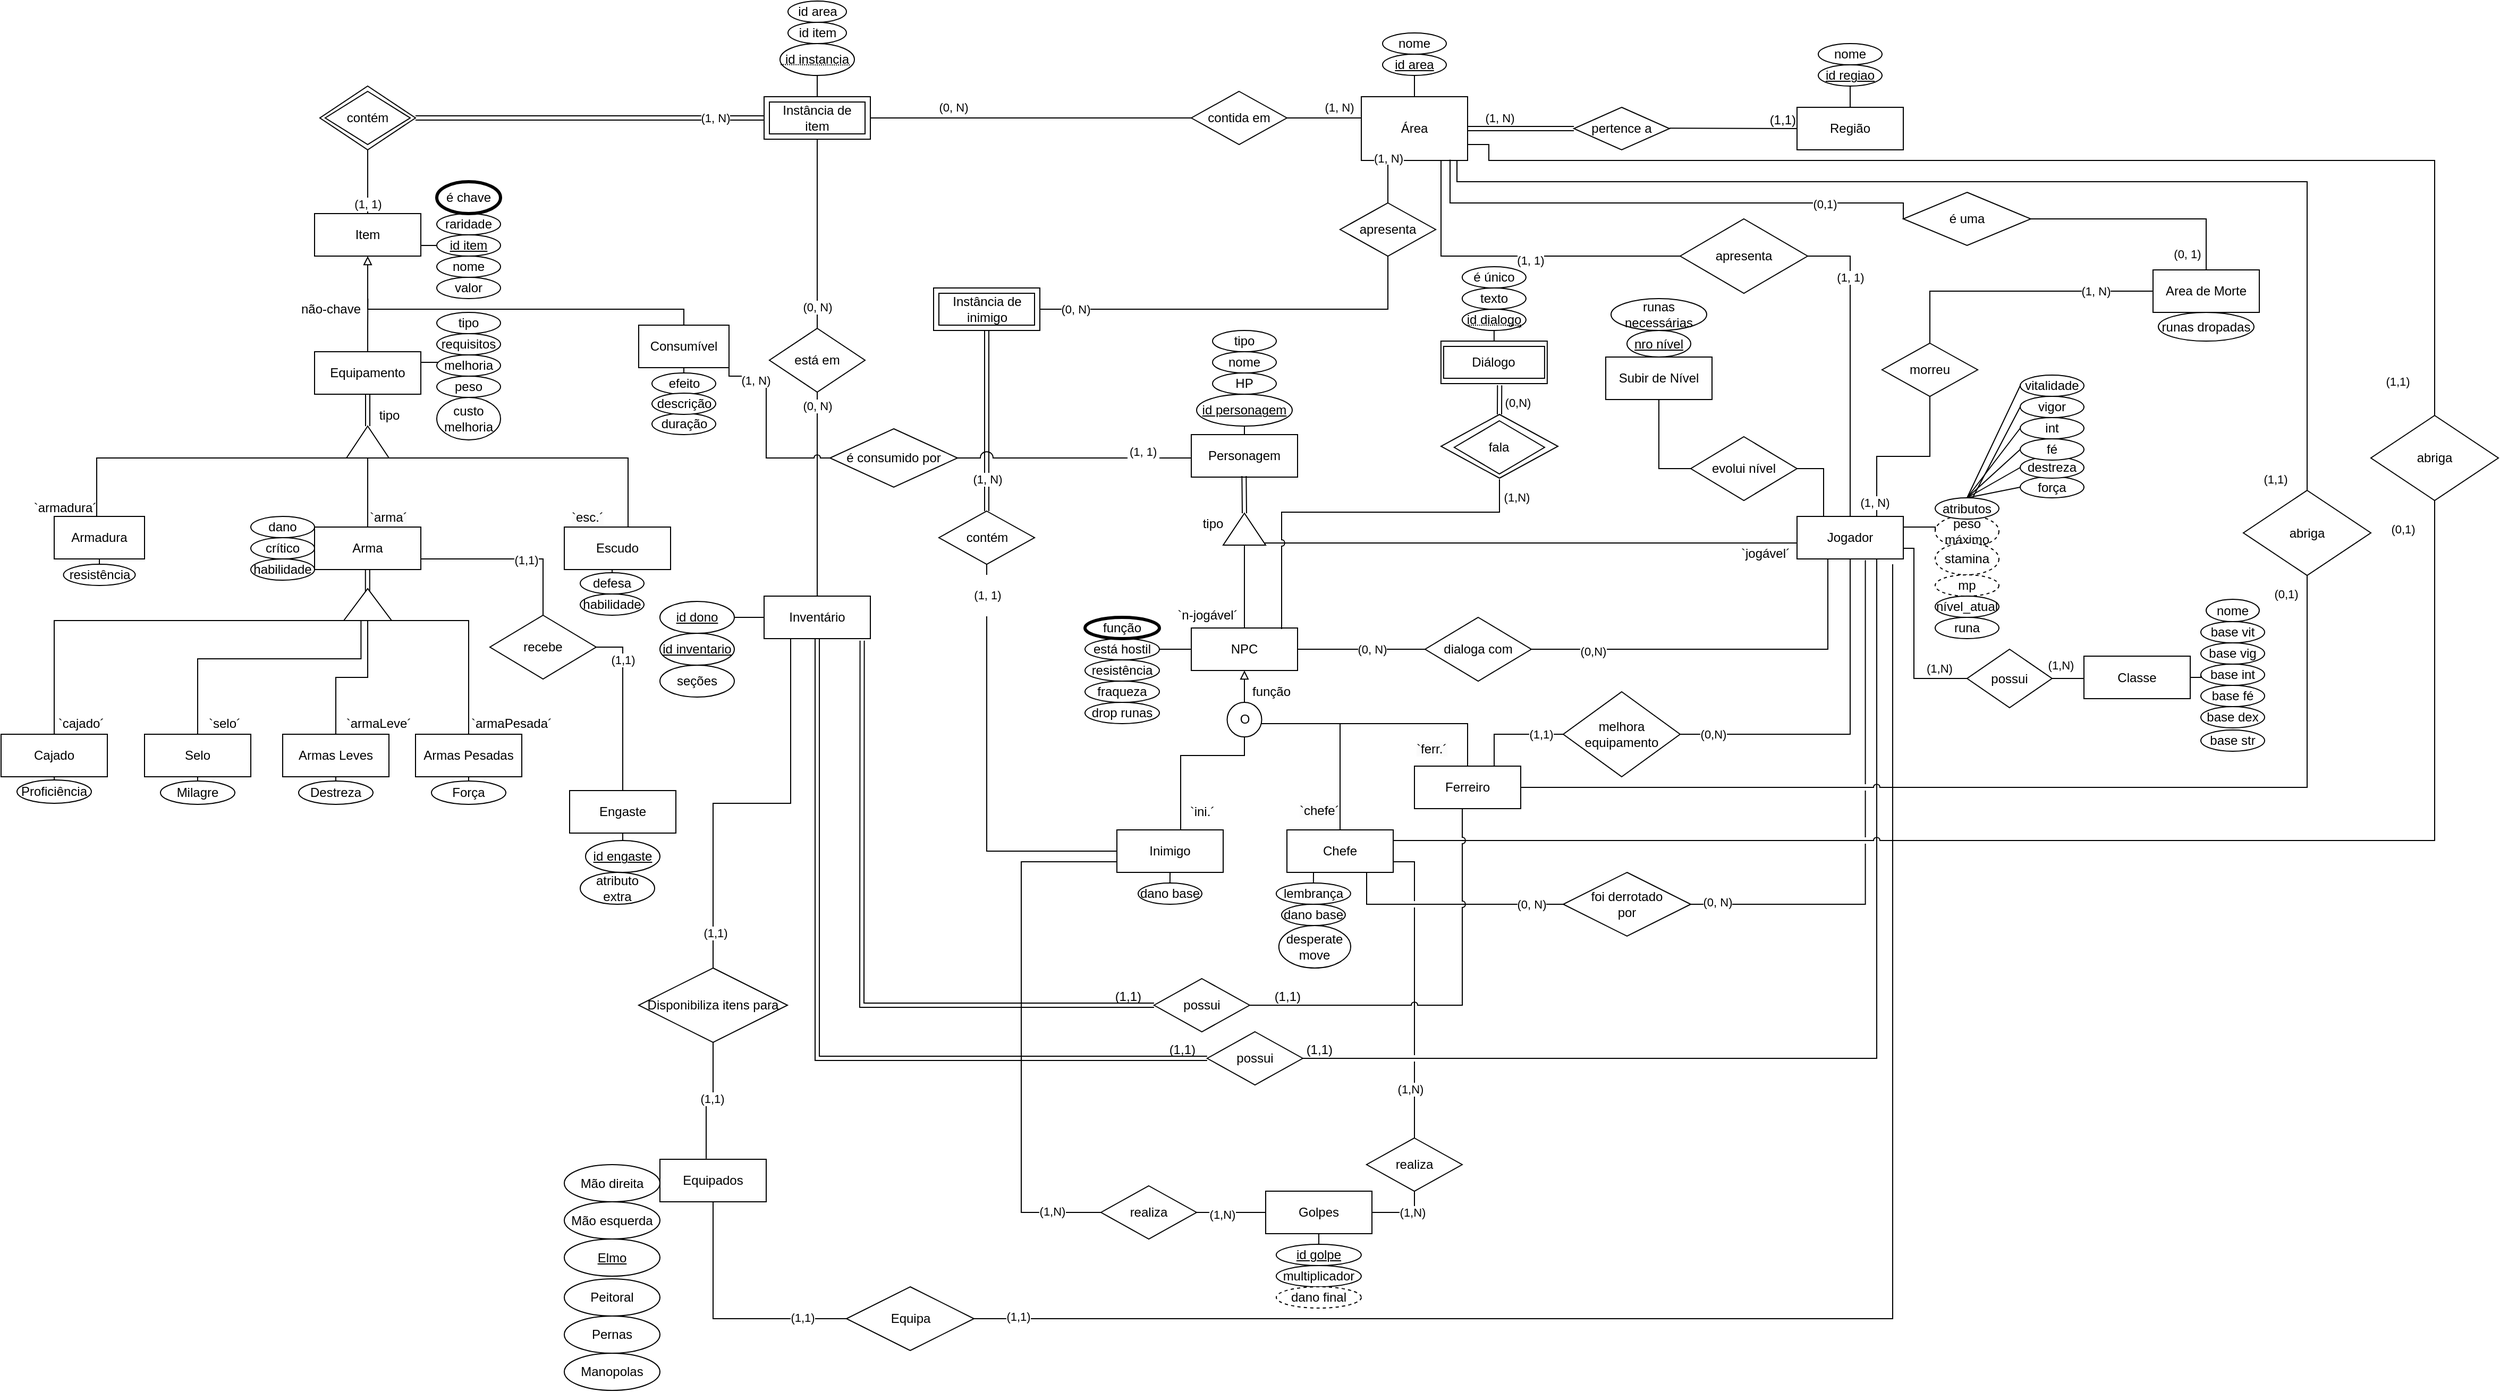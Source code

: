 <mxfile version="24.3.0" type="device">
  <diagram id="R2lEEEUBdFMjLlhIrx00" name="Page-1">
    <mxGraphModel dx="3460" dy="852" grid="1" gridSize="10" guides="1" tooltips="1" connect="1" arrows="1" fold="1" page="1" pageScale="1" pageWidth="850" pageHeight="1100" math="0" shadow="0" extFonts="Permanent Marker^https://fonts.googleapis.com/css?family=Permanent+Marker">
      <root>
        <mxCell id="0" />
        <mxCell id="1" parent="0" />
        <mxCell id="dScH2W_Hxe0xNbkt_CX1-70" style="edgeStyle=orthogonalEdgeStyle;rounded=0;orthogonalLoop=1;jettySize=auto;html=1;exitX=0.5;exitY=0;exitDx=0;exitDy=0;entryX=0.5;entryY=1;entryDx=0;entryDy=0;endArrow=none;endFill=0;" parent="1" source="dScH2W_Hxe0xNbkt_CX1-2" target="dScH2W_Hxe0xNbkt_CX1-69" edge="1">
          <mxGeometry relative="1" as="geometry" />
        </mxCell>
        <mxCell id="dScH2W_Hxe0xNbkt_CX1-143" style="edgeStyle=orthogonalEdgeStyle;rounded=0;orthogonalLoop=1;jettySize=auto;html=1;endArrow=none;endFill=0;" parent="1" source="dScH2W_Hxe0xNbkt_CX1-144" edge="1">
          <mxGeometry relative="1" as="geometry">
            <mxPoint x="-172" y="710" as="targetPoint" />
          </mxGeometry>
        </mxCell>
        <mxCell id="dScH2W_Hxe0xNbkt_CX1-178" value="(0, N)" style="edgeLabel;html=1;align=center;verticalAlign=middle;resizable=0;points=[];" parent="dScH2W_Hxe0xNbkt_CX1-143" connectable="0" vertex="1">
          <mxGeometry x="0.744" y="-3" relative="1" as="geometry">
            <mxPoint x="3" y="-155" as="offset" />
          </mxGeometry>
        </mxCell>
        <mxCell id="dScH2W_Hxe0xNbkt_CX1-2" value="Instância de item" style="shape=ext;margin=3;double=1;whiteSpace=wrap;html=1;align=center;" parent="1" vertex="1">
          <mxGeometry x="-222" y="240" width="100" height="40" as="geometry" />
        </mxCell>
        <mxCell id="dScH2W_Hxe0xNbkt_CX1-96" style="edgeStyle=orthogonalEdgeStyle;rounded=0;orthogonalLoop=1;jettySize=auto;html=1;exitX=0.75;exitY=1;exitDx=0;exitDy=0;entryX=0;entryY=0.5;entryDx=0;entryDy=0;endArrow=none;endFill=0;" parent="1" target="dScH2W_Hxe0xNbkt_CX1-58" edge="1">
          <mxGeometry relative="1" as="geometry">
            <mxPoint x="420" y="300" as="sourcePoint" />
            <mxPoint x="490" y="470" as="targetPoint" />
            <Array as="points">
              <mxPoint x="420" y="280" />
              <mxPoint x="415" y="280" />
              <mxPoint x="415" y="390" />
            </Array>
          </mxGeometry>
        </mxCell>
        <mxCell id="dScH2W_Hxe0xNbkt_CX1-118" style="edgeStyle=orthogonalEdgeStyle;rounded=0;orthogonalLoop=1;jettySize=auto;html=1;entryX=0.5;entryY=0;entryDx=0;entryDy=0;endArrow=none;endFill=0;" parent="1" source="dScH2W_Hxe0xNbkt_CX1-3" target="dScH2W_Hxe0xNbkt_CX1-116" edge="1">
          <mxGeometry relative="1" as="geometry">
            <Array as="points">
              <mxPoint x="430" y="320" />
              <mxPoint x="1230" y="320" />
            </Array>
            <mxPoint x="640" y="300" as="sourcePoint" />
            <mxPoint x="1120.0" y="637" as="targetPoint" />
          </mxGeometry>
        </mxCell>
        <mxCell id="dScH2W_Hxe0xNbkt_CX1-119" value="(1,1)" style="edgeLabel;html=1;align=center;verticalAlign=middle;resizable=0;points=[];" parent="dScH2W_Hxe0xNbkt_CX1-118" connectable="0" vertex="1">
          <mxGeometry x="-0.954" relative="1" as="geometry">
            <mxPoint x="764" y="280" as="offset" />
          </mxGeometry>
        </mxCell>
        <mxCell id="dScH2W_Hxe0xNbkt_CX1-163" style="edgeStyle=orthogonalEdgeStyle;rounded=0;orthogonalLoop=1;jettySize=auto;html=1;exitX=1;exitY=0.75;exitDx=0;exitDy=0;endArrow=none;endFill=0;entryX=0.5;entryY=0;entryDx=0;entryDy=0;" parent="1" source="dScH2W_Hxe0xNbkt_CX1-3" target="dScH2W_Hxe0xNbkt_CX1-162" edge="1">
          <mxGeometry relative="1" as="geometry">
            <Array as="points">
              <mxPoint x="460" y="285" />
              <mxPoint x="460" y="300" />
              <mxPoint x="1350" y="300" />
            </Array>
          </mxGeometry>
        </mxCell>
        <mxCell id="dScH2W_Hxe0xNbkt_CX1-3" value="Área" style="whiteSpace=wrap;html=1;align=center;" parent="1" vertex="1">
          <mxGeometry x="340" y="240" width="100" height="60" as="geometry" />
        </mxCell>
        <mxCell id="dScH2W_Hxe0xNbkt_CX1-187" style="edgeStyle=orthogonalEdgeStyle;rounded=0;orthogonalLoop=1;jettySize=auto;html=1;exitX=1;exitY=0.75;exitDx=0;exitDy=0;entryX=0;entryY=0.5;entryDx=0;entryDy=0;endArrow=none;endFill=0;" parent="1" source="dScH2W_Hxe0xNbkt_CX1-4" target="dScH2W_Hxe0xNbkt_CX1-65" edge="1">
          <mxGeometry relative="1" as="geometry" />
        </mxCell>
        <mxCell id="dScH2W_Hxe0xNbkt_CX1-188" style="edgeStyle=orthogonalEdgeStyle;rounded=0;orthogonalLoop=1;jettySize=auto;html=1;endArrow=none;endFill=0;startArrow=block;startFill=0;" parent="1" source="dScH2W_Hxe0xNbkt_CX1-4" edge="1">
          <mxGeometry relative="1" as="geometry">
            <mxPoint x="-595" y="440" as="targetPoint" />
          </mxGeometry>
        </mxCell>
        <mxCell id="dScH2W_Hxe0xNbkt_CX1-4" value="Item" style="whiteSpace=wrap;html=1;align=center;" parent="1" vertex="1">
          <mxGeometry x="-645" y="350" width="100" height="40" as="geometry" />
        </mxCell>
        <mxCell id="dScH2W_Hxe0xNbkt_CX1-52" style="edgeStyle=orthogonalEdgeStyle;rounded=0;orthogonalLoop=1;jettySize=auto;html=1;exitX=0.5;exitY=0;exitDx=0;exitDy=0;entryX=0.5;entryY=1;entryDx=0;entryDy=0;endArrow=none;endFill=0;" parent="1" source="dScH2W_Hxe0xNbkt_CX1-5" target="dScH2W_Hxe0xNbkt_CX1-51" edge="1">
          <mxGeometry relative="1" as="geometry" />
        </mxCell>
        <mxCell id="dScH2W_Hxe0xNbkt_CX1-5" value="Região" style="whiteSpace=wrap;html=1;align=center;" parent="1" vertex="1">
          <mxGeometry x="750" y="250" width="100" height="40" as="geometry" />
        </mxCell>
        <mxCell id="dScH2W_Hxe0xNbkt_CX1-6" value="Personagem" style="whiteSpace=wrap;html=1;align=center;" parent="1" vertex="1">
          <mxGeometry x="180" y="558" width="100" height="40" as="geometry" />
        </mxCell>
        <mxCell id="dScH2W_Hxe0xNbkt_CX1-7" value="" style="endArrow=none;html=1;rounded=0;entryX=0;entryY=0.5;entryDx=0;entryDy=0;" parent="1" target="dScH2W_Hxe0xNbkt_CX1-5" edge="1">
          <mxGeometry relative="1" as="geometry">
            <mxPoint x="630" y="269.66" as="sourcePoint" />
            <mxPoint x="730" y="270" as="targetPoint" />
          </mxGeometry>
        </mxCell>
        <mxCell id="dScH2W_Hxe0xNbkt_CX1-30" style="edgeStyle=orthogonalEdgeStyle;rounded=0;orthogonalLoop=1;jettySize=auto;html=1;entryX=0.5;entryY=0;entryDx=0;entryDy=0;endArrow=none;endFill=0;" parent="1" edge="1">
          <mxGeometry relative="1" as="geometry">
            <mxPoint x="-595" y="290" as="sourcePoint" />
            <mxPoint x="-595" y="350" as="targetPoint" />
          </mxGeometry>
        </mxCell>
        <mxCell id="dScH2W_Hxe0xNbkt_CX1-36" value="(1, 1)" style="edgeLabel;html=1;align=center;verticalAlign=middle;resizable=0;points=[];" parent="dScH2W_Hxe0xNbkt_CX1-30" connectable="0" vertex="1">
          <mxGeometry x="0.644" relative="1" as="geometry">
            <mxPoint y="1" as="offset" />
          </mxGeometry>
        </mxCell>
        <mxCell id="dScH2W_Hxe0xNbkt_CX1-8" value="contém" style="shape=rhombus;perimeter=rhombusPerimeter;whiteSpace=wrap;html=1;align=center;" parent="1" vertex="1">
          <mxGeometry x="-640" y="230" width="90" height="60" as="geometry" />
        </mxCell>
        <mxCell id="dScH2W_Hxe0xNbkt_CX1-25" style="edgeStyle=orthogonalEdgeStyle;rounded=0;orthogonalLoop=1;jettySize=auto;html=1;entryX=1;entryY=0.5;entryDx=0;entryDy=0;endArrow=none;endFill=0;" parent="1" source="dScH2W_Hxe0xNbkt_CX1-9" target="dScH2W_Hxe0xNbkt_CX1-2" edge="1">
          <mxGeometry relative="1" as="geometry" />
        </mxCell>
        <mxCell id="dScH2W_Hxe0xNbkt_CX1-26" value="(0, N)" style="edgeLabel;html=1;align=center;verticalAlign=middle;resizable=0;points=[];" parent="dScH2W_Hxe0xNbkt_CX1-25" connectable="0" vertex="1">
          <mxGeometry x="0.496" y="1" relative="1" as="geometry">
            <mxPoint x="2" y="-11" as="offset" />
          </mxGeometry>
        </mxCell>
        <mxCell id="dScH2W_Hxe0xNbkt_CX1-9" value="contida em" style="shape=rhombus;perimeter=rhombusPerimeter;whiteSpace=wrap;html=1;align=center;" parent="1" vertex="1">
          <mxGeometry x="180" y="235" width="90" height="50" as="geometry" />
        </mxCell>
        <mxCell id="dScH2W_Hxe0xNbkt_CX1-10" value="pertence a" style="shape=rhombus;perimeter=rhombusPerimeter;whiteSpace=wrap;html=1;align=center;" parent="1" vertex="1">
          <mxGeometry x="540" y="250" width="90" height="40" as="geometry" />
        </mxCell>
        <mxCell id="dScH2W_Hxe0xNbkt_CX1-11" value="" style="shape=link;html=1;rounded=0;entryX=1;entryY=0.5;entryDx=0;entryDy=0;exitX=0;exitY=0.5;exitDx=0;exitDy=0;" parent="1" source="dScH2W_Hxe0xNbkt_CX1-10" target="dScH2W_Hxe0xNbkt_CX1-3" edge="1">
          <mxGeometry relative="1" as="geometry">
            <mxPoint x="470" y="290" as="sourcePoint" />
            <mxPoint x="630" y="290" as="targetPoint" />
          </mxGeometry>
        </mxCell>
        <mxCell id="dScH2W_Hxe0xNbkt_CX1-21" value="(1, N)" style="edgeLabel;html=1;align=center;verticalAlign=middle;resizable=0;points=[];" parent="dScH2W_Hxe0xNbkt_CX1-11" connectable="0" vertex="1">
          <mxGeometry x="-0.395" y="1" relative="1" as="geometry">
            <mxPoint x="-40" y="-11" as="offset" />
          </mxGeometry>
        </mxCell>
        <mxCell id="dScH2W_Hxe0xNbkt_CX1-19" value="(1,1)" style="resizable=0;html=1;whiteSpace=wrap;align=right;verticalAlign=bottom;" parent="1" connectable="0" vertex="1">
          <mxGeometry x="750.0" y="270" as="geometry" />
        </mxCell>
        <mxCell id="dScH2W_Hxe0xNbkt_CX1-23" value="" style="endArrow=none;html=1;rounded=0;exitX=1;exitY=0.5;exitDx=0;exitDy=0;" parent="1" source="dScH2W_Hxe0xNbkt_CX1-9" edge="1">
          <mxGeometry relative="1" as="geometry">
            <mxPoint x="300" y="260.0" as="sourcePoint" />
            <mxPoint x="340" y="260" as="targetPoint" />
          </mxGeometry>
        </mxCell>
        <mxCell id="dScH2W_Hxe0xNbkt_CX1-24" value="(1, N)" style="edgeLabel;html=1;align=center;verticalAlign=middle;resizable=0;points=[];" parent="dScH2W_Hxe0xNbkt_CX1-23" connectable="0" vertex="1">
          <mxGeometry x="0.391" y="-1" relative="1" as="geometry">
            <mxPoint y="-11" as="offset" />
          </mxGeometry>
        </mxCell>
        <mxCell id="dScH2W_Hxe0xNbkt_CX1-33" style="edgeStyle=orthogonalEdgeStyle;rounded=0;orthogonalLoop=1;jettySize=auto;html=1;endArrow=none;endFill=0;" parent="1" target="dScH2W_Hxe0xNbkt_CX1-3" edge="1">
          <mxGeometry relative="1" as="geometry">
            <mxPoint x="390.0" y="220" as="sourcePoint" />
            <Array as="points">
              <mxPoint x="390" y="241" />
              <mxPoint x="390" y="241" />
            </Array>
          </mxGeometry>
        </mxCell>
        <mxCell id="dScH2W_Hxe0xNbkt_CX1-35" value="&lt;u&gt;id area&lt;/u&gt;" style="ellipse;whiteSpace=wrap;html=1;align=center;" parent="1" vertex="1">
          <mxGeometry x="360" y="200" width="60" height="20" as="geometry" />
        </mxCell>
        <mxCell id="dScH2W_Hxe0xNbkt_CX1-78" style="edgeStyle=orthogonalEdgeStyle;rounded=0;orthogonalLoop=1;jettySize=auto;html=1;exitX=0.5;exitY=1;exitDx=0;exitDy=0;entryX=0.5;entryY=0;entryDx=0;entryDy=0;endArrow=none;endFill=0;startArrow=none;startFill=0;" parent="1" source="UDEJtk1ZJzYtTqM5U6Q_-94" target="dScH2W_Hxe0xNbkt_CX1-62" edge="1">
          <mxGeometry relative="1" as="geometry">
            <Array as="points">
              <mxPoint x="230" y="860" />
              <mxPoint x="170" y="860" />
              <mxPoint x="170" y="930" />
            </Array>
          </mxGeometry>
        </mxCell>
        <mxCell id="dScH2W_Hxe0xNbkt_CX1-136" style="edgeStyle=orthogonalEdgeStyle;rounded=0;orthogonalLoop=1;jettySize=auto;html=1;exitX=0;exitY=0.5;exitDx=0;exitDy=0;entryX=1;entryY=0.5;entryDx=0;entryDy=0;endArrow=none;endFill=0;" parent="1" source="dScH2W_Hxe0xNbkt_CX1-37" target="dScH2W_Hxe0xNbkt_CX1-132" edge="1">
          <mxGeometry relative="1" as="geometry" />
        </mxCell>
        <mxCell id="dScH2W_Hxe0xNbkt_CX1-166" style="edgeStyle=orthogonalEdgeStyle;rounded=0;orthogonalLoop=1;jettySize=auto;html=1;endArrow=none;endFill=0;entryX=0;entryY=0.5;entryDx=0;entryDy=0;" parent="1" source="dScH2W_Hxe0xNbkt_CX1-37" target="dScH2W_Hxe0xNbkt_CX1-167" edge="1">
          <mxGeometry relative="1" as="geometry">
            <mxPoint x="350" y="760" as="targetPoint" />
          </mxGeometry>
        </mxCell>
        <mxCell id="dScH2W_Hxe0xNbkt_CX1-172" value="&lt;span style=&quot;color: rgba(0, 0, 0, 0); font-family: monospace; font-size: 0px; text-align: start; background-color: rgb(251, 251, 251);&quot;&gt;%3CmxGraphModel%3E%3Croot%3E%3CmxCell%20id%3D%220%22%2F%3E%3CmxCell%20id%3D%221%22%20parent%3D%220%22%2F%3E%3CmxCell%20id%3D%222%22%20value%3D%22(1%2C1)%22%20style%3D%22edgeLabel%3Bhtml%3D1%3Balign%3Dcenter%3BverticalAlign%3Dmiddle%3Bresizable%3D0%3Bpoints%3D%5B%5D%3B%22%20vertex%3D%221%22%20connectable%3D%220%22%20parent%3D%221%22%3E%3CmxGeometry%20x%3D%22449.857%22%20y%3D%22760%22%20as%3D%22geometry%22%2F%3E%3C%2FmxCell%3E%3C%2Froot%3E%3C%2FmxGraphModel%3E&lt;/span&gt;" style="edgeLabel;html=1;align=center;verticalAlign=middle;resizable=0;points=[];" parent="dScH2W_Hxe0xNbkt_CX1-166" connectable="0" vertex="1">
          <mxGeometry x="-0.038" y="1" relative="1" as="geometry">
            <mxPoint as="offset" />
          </mxGeometry>
        </mxCell>
        <mxCell id="dScH2W_Hxe0xNbkt_CX1-173" value="(0, N)" style="edgeLabel;html=1;align=center;verticalAlign=middle;resizable=0;points=[];" parent="dScH2W_Hxe0xNbkt_CX1-166" connectable="0" vertex="1">
          <mxGeometry x="0.084" relative="1" as="geometry">
            <mxPoint x="5" as="offset" />
          </mxGeometry>
        </mxCell>
        <mxCell id="dScH2W_Hxe0xNbkt_CX1-37" value="NPC" style="whiteSpace=wrap;html=1;align=center;" parent="1" vertex="1">
          <mxGeometry x="180" y="740" width="100" height="40" as="geometry" />
        </mxCell>
        <mxCell id="dScH2W_Hxe0xNbkt_CX1-39" value="nome" style="ellipse;whiteSpace=wrap;html=1;align=center;" parent="1" vertex="1">
          <mxGeometry x="770" y="190" width="60" height="20" as="geometry" />
        </mxCell>
        <mxCell id="dScH2W_Hxe0xNbkt_CX1-49" value="nome" style="ellipse;whiteSpace=wrap;html=1;align=center;" parent="1" vertex="1">
          <mxGeometry x="360" y="180" width="60" height="20" as="geometry" />
        </mxCell>
        <mxCell id="dScH2W_Hxe0xNbkt_CX1-51" value="&lt;u&gt;id regiao&lt;/u&gt;" style="ellipse;whiteSpace=wrap;html=1;align=center;" parent="1" vertex="1">
          <mxGeometry x="770" y="210" width="60" height="20" as="geometry" />
        </mxCell>
        <mxCell id="dScH2W_Hxe0xNbkt_CX1-54" value="" style="shape=link;html=1;rounded=0;entryX=0;entryY=0.5;entryDx=0;entryDy=0;exitX=1;exitY=0.5;exitDx=0;exitDy=0;" parent="1" source="dScH2W_Hxe0xNbkt_CX1-8" target="dScH2W_Hxe0xNbkt_CX1-2" edge="1">
          <mxGeometry relative="1" as="geometry">
            <mxPoint x="255" y="320" as="sourcePoint" />
            <mxPoint x="-442" y="260" as="targetPoint" />
          </mxGeometry>
        </mxCell>
        <mxCell id="dScH2W_Hxe0xNbkt_CX1-56" value="(1, N)" style="edgeLabel;html=1;align=center;verticalAlign=middle;resizable=0;points=[];" parent="dScH2W_Hxe0xNbkt_CX1-54" connectable="0" vertex="1">
          <mxGeometry x="0.719" relative="1" as="geometry">
            <mxPoint as="offset" />
          </mxGeometry>
        </mxCell>
        <mxCell id="dScH2W_Hxe0xNbkt_CX1-84" value="&lt;br&gt;&lt;span style=&quot;color: rgb(0, 0, 0); font-family: Helvetica; font-size: 11px; font-style: normal; font-variant-ligatures: normal; font-variant-caps: normal; font-weight: 400; letter-spacing: normal; orphans: 2; text-align: center; text-indent: 0px; text-transform: none; widows: 2; word-spacing: 0px; -webkit-text-stroke-width: 0px; white-space: nowrap; background-color: rgb(255, 255, 255); text-decoration-thickness: initial; text-decoration-style: initial; text-decoration-color: initial; display: inline !important; float: none;&quot;&gt;(0, N)&lt;/span&gt;&lt;div&gt;&lt;br/&gt;&lt;/div&gt;" style="edgeStyle=orthogonalEdgeStyle;rounded=0;orthogonalLoop=1;jettySize=auto;html=1;exitX=0.5;exitY=1;exitDx=0;exitDy=0;endArrow=none;endFill=0;entryX=1;entryY=0.5;entryDx=0;entryDy=0;" parent="1" source="dScH2W_Hxe0xNbkt_CX1-57" target="dScH2W_Hxe0xNbkt_CX1-85" edge="1">
          <mxGeometry x="0.826" relative="1" as="geometry">
            <mxPoint x="309.3" y="429.68" as="sourcePoint" />
            <mxPoint x="60" y="460" as="targetPoint" />
            <Array as="points">
              <mxPoint x="365" y="440" />
            </Array>
            <mxPoint as="offset" />
          </mxGeometry>
        </mxCell>
        <mxCell id="dScH2W_Hxe0xNbkt_CX1-88" style="edgeStyle=orthogonalEdgeStyle;rounded=0;orthogonalLoop=1;jettySize=auto;html=1;entryX=0.25;entryY=1;entryDx=0;entryDy=0;endArrow=none;endFill=0;" parent="1" source="dScH2W_Hxe0xNbkt_CX1-57" target="dScH2W_Hxe0xNbkt_CX1-3" edge="1">
          <mxGeometry relative="1" as="geometry" />
        </mxCell>
        <mxCell id="dScH2W_Hxe0xNbkt_CX1-57" value="apresenta" style="shape=rhombus;perimeter=rhombusPerimeter;whiteSpace=wrap;html=1;align=center;" parent="1" vertex="1">
          <mxGeometry x="320" y="340" width="90" height="50" as="geometry" />
        </mxCell>
        <mxCell id="dScH2W_Hxe0xNbkt_CX1-111" style="edgeStyle=orthogonalEdgeStyle;rounded=0;orthogonalLoop=1;jettySize=auto;html=1;endArrow=none;endFill=0;" parent="1" source="dScH2W_Hxe0xNbkt_CX1-58" target="dScH2W_Hxe0xNbkt_CX1-60" edge="1">
          <mxGeometry relative="1" as="geometry">
            <Array as="points">
              <mxPoint x="800" y="390" />
            </Array>
          </mxGeometry>
        </mxCell>
        <mxCell id="dScH2W_Hxe0xNbkt_CX1-112" value="(1, 1)" style="edgeLabel;html=1;align=center;verticalAlign=middle;resizable=0;points=[];" parent="dScH2W_Hxe0xNbkt_CX1-111" connectable="0" vertex="1">
          <mxGeometry x="-0.529" y="1" relative="1" as="geometry">
            <mxPoint x="-1" y="-7" as="offset" />
          </mxGeometry>
        </mxCell>
        <mxCell id="dScH2W_Hxe0xNbkt_CX1-58" value="apresenta" style="shape=rhombus;perimeter=rhombusPerimeter;whiteSpace=wrap;html=1;align=center;" parent="1" vertex="1">
          <mxGeometry x="640" y="355" width="120" height="70" as="geometry" />
        </mxCell>
        <mxCell id="dScH2W_Hxe0xNbkt_CX1-148" style="edgeStyle=orthogonalEdgeStyle;rounded=0;orthogonalLoop=1;jettySize=auto;html=1;endArrow=none;endFill=0;entryX=1;entryY=0.5;entryDx=0;entryDy=0;exitX=0.75;exitY=1;exitDx=0;exitDy=0;" parent="1" source="dScH2W_Hxe0xNbkt_CX1-60" target="dScH2W_Hxe0xNbkt_CX1-149" edge="1">
          <mxGeometry relative="1" as="geometry">
            <mxPoint x="284.95" y="1150" as="targetPoint" />
            <Array as="points">
              <mxPoint x="825" y="1145" />
            </Array>
            <mxPoint x="500.01" y="715" as="sourcePoint" />
          </mxGeometry>
        </mxCell>
        <mxCell id="UDEJtk1ZJzYtTqM5U6Q_-4" style="edgeStyle=orthogonalEdgeStyle;rounded=0;orthogonalLoop=1;jettySize=auto;html=1;exitX=0.5;exitY=1;exitDx=0;exitDy=0;entryX=0.75;entryY=0;entryDx=0;entryDy=0;endArrow=none;endFill=0;" parent="1" source="UDEJtk1ZJzYtTqM5U6Q_-5" target="dScH2W_Hxe0xNbkt_CX1-64" edge="1">
          <mxGeometry relative="1" as="geometry">
            <Array as="points">
              <mxPoint x="585" y="840" />
              <mxPoint x="465" y="840" />
            </Array>
          </mxGeometry>
        </mxCell>
        <mxCell id="UDEJtk1ZJzYtTqM5U6Q_-100" value="(1,1)" style="edgeLabel;html=1;align=center;verticalAlign=middle;resizable=0;points=[];" parent="UDEJtk1ZJzYtTqM5U6Q_-4" connectable="0" vertex="1">
          <mxGeometry x="0.22" y="-3" relative="1" as="geometry">
            <mxPoint y="3" as="offset" />
          </mxGeometry>
        </mxCell>
        <mxCell id="UDEJtk1ZJzYtTqM5U6Q_-58" style="edgeStyle=orthogonalEdgeStyle;rounded=0;orthogonalLoop=1;jettySize=auto;html=1;exitX=0.25;exitY=0;exitDx=0;exitDy=0;entryX=1;entryY=0.5;entryDx=0;entryDy=0;endArrow=none;endFill=0;" parent="1" source="dScH2W_Hxe0xNbkt_CX1-60" target="UDEJtk1ZJzYtTqM5U6Q_-57" edge="1">
          <mxGeometry relative="1" as="geometry" />
        </mxCell>
        <mxCell id="UDEJtk1ZJzYtTqM5U6Q_-60" style="edgeStyle=orthogonalEdgeStyle;rounded=0;orthogonalLoop=1;jettySize=auto;html=1;exitX=1;exitY=0.25;exitDx=0;exitDy=0;entryX=0;entryY=0.5;entryDx=0;entryDy=0;endArrow=none;endFill=0;" parent="1" source="dScH2W_Hxe0xNbkt_CX1-60" target="dScH2W_Hxe0xNbkt_CX1-137" edge="1">
          <mxGeometry relative="1" as="geometry" />
        </mxCell>
        <mxCell id="L6iCGtzKzcCsV2zL-lnA-15" style="edgeStyle=orthogonalEdgeStyle;rounded=0;orthogonalLoop=1;jettySize=auto;html=1;exitX=1;exitY=0.75;exitDx=0;exitDy=0;entryX=0;entryY=0.5;entryDx=0;entryDy=0;endArrow=none;endFill=0;" parent="1" source="dScH2W_Hxe0xNbkt_CX1-60" target="L6iCGtzKzcCsV2zL-lnA-13" edge="1">
          <mxGeometry relative="1" as="geometry">
            <Array as="points">
              <mxPoint x="860" y="665" />
              <mxPoint x="860" y="787" />
            </Array>
          </mxGeometry>
        </mxCell>
        <mxCell id="dScH2W_Hxe0xNbkt_CX1-60" value="Jogador" style="whiteSpace=wrap;html=1;align=center;" parent="1" vertex="1">
          <mxGeometry x="750" y="635" width="100" height="40" as="geometry" />
        </mxCell>
        <mxCell id="UDEJtk1ZJzYtTqM5U6Q_-147" style="edgeStyle=orthogonalEdgeStyle;rounded=0;orthogonalLoop=1;jettySize=auto;html=1;exitX=0;exitY=0.75;exitDx=0;exitDy=0;jumpStyle=arc;endArrow=none;endFill=0;entryX=0;entryY=0.5;entryDx=0;entryDy=0;" parent="1" source="dScH2W_Hxe0xNbkt_CX1-62" target="UDEJtk1ZJzYtTqM5U6Q_-148" edge="1">
          <mxGeometry relative="1" as="geometry">
            <mxPoint x="50" y="1291.429" as="targetPoint" />
            <Array as="points">
              <mxPoint x="20" y="960" />
              <mxPoint x="20" y="1290" />
            </Array>
          </mxGeometry>
        </mxCell>
        <mxCell id="UDEJtk1ZJzYtTqM5U6Q_-152" value="(1,N)" style="edgeLabel;html=1;align=center;verticalAlign=middle;resizable=0;points=[];" parent="UDEJtk1ZJzYtTqM5U6Q_-147" connectable="0" vertex="1">
          <mxGeometry x="0.381" y="1" relative="1" as="geometry">
            <mxPoint as="offset" />
          </mxGeometry>
        </mxCell>
        <mxCell id="dScH2W_Hxe0xNbkt_CX1-62" value="Inimigo" style="whiteSpace=wrap;html=1;align=center;" parent="1" vertex="1">
          <mxGeometry x="110" y="930" width="100" height="40" as="geometry" />
        </mxCell>
        <mxCell id="dScH2W_Hxe0xNbkt_CX1-115" style="edgeStyle=orthogonalEdgeStyle;rounded=0;orthogonalLoop=1;jettySize=auto;html=1;exitX=1;exitY=0.25;exitDx=0;exitDy=0;endArrow=none;endFill=0;jumpStyle=arc;" parent="1" source="dScH2W_Hxe0xNbkt_CX1-63" edge="1">
          <mxGeometry relative="1" as="geometry">
            <mxPoint x="1180" y="940" as="targetPoint" />
          </mxGeometry>
        </mxCell>
        <mxCell id="mH4HoBM8ynbCVSl0BI3J-2" style="edgeStyle=orthogonalEdgeStyle;rounded=0;orthogonalLoop=1;jettySize=auto;html=1;exitX=0.25;exitY=1;exitDx=0;exitDy=0;endArrow=none;endFill=0;entryX=0.5;entryY=0;entryDx=0;entryDy=0;" parent="1" source="dScH2W_Hxe0xNbkt_CX1-63" target="mH4HoBM8ynbCVSl0BI3J-4" edge="1">
          <mxGeometry relative="1" as="geometry">
            <mxPoint x="295.286" y="980" as="targetPoint" />
          </mxGeometry>
        </mxCell>
        <mxCell id="UDEJtk1ZJzYtTqM5U6Q_-36" style="edgeStyle=orthogonalEdgeStyle;rounded=0;orthogonalLoop=1;jettySize=auto;html=1;exitX=0.75;exitY=1;exitDx=0;exitDy=0;entryX=0;entryY=0.5;entryDx=0;entryDy=0;endArrow=none;endFill=0;" parent="1" source="dScH2W_Hxe0xNbkt_CX1-63" target="UDEJtk1ZJzYtTqM5U6Q_-35" edge="1">
          <mxGeometry relative="1" as="geometry" />
        </mxCell>
        <mxCell id="UDEJtk1ZJzYtTqM5U6Q_-38" value="(0, N)" style="edgeLabel;html=1;align=center;verticalAlign=middle;resizable=0;points=[];" parent="UDEJtk1ZJzYtTqM5U6Q_-36" connectable="0" vertex="1">
          <mxGeometry x="-0.378" relative="1" as="geometry">
            <mxPoint x="118" as="offset" />
          </mxGeometry>
        </mxCell>
        <mxCell id="UDEJtk1ZJzYtTqM5U6Q_-160" style="edgeStyle=orthogonalEdgeStyle;rounded=0;orthogonalLoop=1;jettySize=auto;html=1;exitX=1;exitY=0.75;exitDx=0;exitDy=0;entryX=1;entryY=0.5;entryDx=0;entryDy=0;jumpStyle=gap;endArrow=none;endFill=0;" parent="1" source="dScH2W_Hxe0xNbkt_CX1-63" target="UDEJtk1ZJzYtTqM5U6Q_-148" edge="1">
          <mxGeometry relative="1" as="geometry" />
        </mxCell>
        <mxCell id="UDEJtk1ZJzYtTqM5U6Q_-163" value="(1,N)" style="edgeLabel;html=1;align=center;verticalAlign=middle;resizable=0;points=[];" parent="UDEJtk1ZJzYtTqM5U6Q_-160" connectable="0" vertex="1">
          <mxGeometry x="0.805" relative="1" as="geometry">
            <mxPoint as="offset" />
          </mxGeometry>
        </mxCell>
        <mxCell id="dScH2W_Hxe0xNbkt_CX1-63" value="Chefe" style="whiteSpace=wrap;html=1;align=center;" parent="1" vertex="1">
          <mxGeometry x="270" y="930" width="100" height="40" as="geometry" />
        </mxCell>
        <mxCell id="dScH2W_Hxe0xNbkt_CX1-114" style="edgeStyle=orthogonalEdgeStyle;rounded=0;orthogonalLoop=1;jettySize=auto;html=1;exitX=1;exitY=0.5;exitDx=0;exitDy=0;endArrow=none;endFill=0;entryX=0.5;entryY=1;entryDx=0;entryDy=0;jumpStyle=arc;" parent="1" source="dScH2W_Hxe0xNbkt_CX1-64" target="dScH2W_Hxe0xNbkt_CX1-116" edge="1">
          <mxGeometry relative="1" as="geometry">
            <mxPoint x="720" y="730" as="targetPoint" />
            <mxPoint x="490" y="900" as="sourcePoint" />
            <Array as="points">
              <mxPoint x="1230" y="890" />
            </Array>
          </mxGeometry>
        </mxCell>
        <mxCell id="dScH2W_Hxe0xNbkt_CX1-120" value="(0,1)" style="edgeLabel;html=1;align=center;verticalAlign=middle;resizable=0;points=[];" parent="dScH2W_Hxe0xNbkt_CX1-114" connectable="0" vertex="1">
          <mxGeometry x="0.812" y="-1" relative="1" as="geometry">
            <mxPoint x="-21" y="-71" as="offset" />
          </mxGeometry>
        </mxCell>
        <mxCell id="dScH2W_Hxe0xNbkt_CX1-155" style="edgeStyle=orthogonalEdgeStyle;rounded=0;orthogonalLoop=1;jettySize=auto;html=1;endArrow=none;endFill=0;entryX=1;entryY=0.5;entryDx=0;entryDy=0;jumpStyle=arc;" parent="1" target="dScH2W_Hxe0xNbkt_CX1-159" edge="1">
          <mxGeometry relative="1" as="geometry">
            <mxPoint x="435" y="877.49" as="sourcePoint" />
            <mxPoint x="210" y="1022.49" as="targetPoint" />
            <Array as="points">
              <mxPoint x="435" y="1095" />
            </Array>
          </mxGeometry>
        </mxCell>
        <mxCell id="dScH2W_Hxe0xNbkt_CX1-64" value="Ferreiro" style="whiteSpace=wrap;html=1;align=center;" parent="1" vertex="1">
          <mxGeometry x="390" y="870" width="100" height="40" as="geometry" />
        </mxCell>
        <mxCell id="dScH2W_Hxe0xNbkt_CX1-65" value="&lt;u&gt;id item&lt;/u&gt;" style="ellipse;whiteSpace=wrap;html=1;align=center;" parent="1" vertex="1">
          <mxGeometry x="-530" y="370" width="60" height="20" as="geometry" />
        </mxCell>
        <mxCell id="dScH2W_Hxe0xNbkt_CX1-67" value="nome" style="ellipse;whiteSpace=wrap;html=1;align=center;" parent="1" vertex="1">
          <mxGeometry x="-530" y="390" width="60" height="20" as="geometry" />
        </mxCell>
        <mxCell id="dScH2W_Hxe0xNbkt_CX1-68" value="valor" style="ellipse;whiteSpace=wrap;html=1;align=center;" parent="1" vertex="1">
          <mxGeometry x="-530" y="410" width="60" height="20" as="geometry" />
        </mxCell>
        <mxCell id="dScH2W_Hxe0xNbkt_CX1-69" value="id instancia" style="ellipse;whiteSpace=wrap;html=1;align=center;" parent="1" vertex="1">
          <mxGeometry x="-207" y="190" width="70" height="30" as="geometry" />
        </mxCell>
        <mxCell id="dScH2W_Hxe0xNbkt_CX1-72" value="id item" style="ellipse;whiteSpace=wrap;html=1;align=center;" parent="1" vertex="1">
          <mxGeometry x="-199.5" y="170" width="55" height="20" as="geometry" />
        </mxCell>
        <mxCell id="dScH2W_Hxe0xNbkt_CX1-75" style="edgeStyle=orthogonalEdgeStyle;rounded=0;orthogonalLoop=1;jettySize=auto;html=1;endArrow=none;endFill=0;dashed=1;dashPattern=1 1;exitX=0.937;exitY=0.671;exitDx=0;exitDy=0;exitPerimeter=0;" parent="1" source="dScH2W_Hxe0xNbkt_CX1-69" edge="1">
          <mxGeometry relative="1" as="geometry">
            <mxPoint x="-147" y="209.71" as="sourcePoint" />
            <mxPoint x="-207" y="209.71" as="targetPoint" />
            <Array as="points">
              <mxPoint x="-172" y="210" />
            </Array>
          </mxGeometry>
        </mxCell>
        <mxCell id="dScH2W_Hxe0xNbkt_CX1-77" value="id area" style="ellipse;whiteSpace=wrap;html=1;align=center;" parent="1" vertex="1">
          <mxGeometry x="-199.5" y="150" width="55" height="20" as="geometry" />
        </mxCell>
        <mxCell id="dScH2W_Hxe0xNbkt_CX1-81" value="" style="endArrow=none;html=1;rounded=0;entryX=0.5;entryY=0;entryDx=0;entryDy=0;" parent="1" target="dScH2W_Hxe0xNbkt_CX1-64" edge="1">
          <mxGeometry relative="1" as="geometry">
            <mxPoint x="230" y="830" as="sourcePoint" />
            <mxPoint x="560" y="840" as="targetPoint" />
            <Array as="points">
              <mxPoint x="440" y="830" />
              <mxPoint x="440" y="860" />
            </Array>
          </mxGeometry>
        </mxCell>
        <mxCell id="dScH2W_Hxe0xNbkt_CX1-85" value="Instância de inimigo" style="shape=ext;margin=3;double=1;whiteSpace=wrap;html=1;align=center;" parent="1" vertex="1">
          <mxGeometry x="-62.5" y="420" width="100" height="40" as="geometry" />
        </mxCell>
        <mxCell id="dScH2W_Hxe0xNbkt_CX1-89" value="&lt;br style=&quot;forced-color-adjust: none;&quot;&gt;&lt;span style=&quot;forced-color-adjust: none; color: rgb(0, 0, 0); font-family: Helvetica; font-size: 11px; font-style: normal; font-variant-ligatures: normal; font-variant-caps: normal; font-weight: 400; letter-spacing: normal; orphans: 2; text-align: center; text-indent: 0px; text-transform: none; widows: 2; word-spacing: 0px; -webkit-text-stroke-width: 0px; white-space: nowrap; background-color: rgb(255, 255, 255); text-decoration-thickness: initial; text-decoration-style: initial; text-decoration-color: initial; float: none; display: inline !important;&quot;&gt;(1, N)&lt;/span&gt;&lt;div style=&quot;forced-color-adjust: none;&quot;&gt;&lt;br style=&quot;forced-color-adjust: none; color: rgb(0, 0, 0); font-family: Helvetica; font-size: 11px; font-style: normal; font-variant-ligatures: normal; font-variant-caps: normal; font-weight: 400; letter-spacing: normal; orphans: 2; text-align: center; text-indent: 0px; text-transform: none; widows: 2; word-spacing: 0px; -webkit-text-stroke-width: 0px; white-space: nowrap; background-color: rgb(255, 255, 255); text-decoration-thickness: initial; text-decoration-style: initial; text-decoration-color: initial;&quot;&gt;&lt;br&gt;&lt;br&gt;&lt;/div&gt;" style="text;whiteSpace=wrap;html=1;" parent="1" vertex="1">
          <mxGeometry x="350" y="270" width="60" height="100" as="geometry" />
        </mxCell>
        <mxCell id="dScH2W_Hxe0xNbkt_CX1-94" value="&lt;br&gt;&lt;span style=&quot;color: rgb(0, 0, 0); font-family: Helvetica; font-size: 11px; font-style: normal; font-variant-ligatures: normal; font-variant-caps: normal; font-weight: 400; letter-spacing: normal; orphans: 2; text-align: center; text-indent: 0px; text-transform: none; widows: 2; word-spacing: 0px; -webkit-text-stroke-width: 0px; white-space: nowrap; background-color: rgb(255, 255, 255); text-decoration-thickness: initial; text-decoration-style: initial; text-decoration-color: initial; display: inline !important; float: none;&quot;&gt;(1, 1)&lt;/span&gt;&lt;div&gt;&lt;br/&gt;&lt;/div&gt;" style="edgeStyle=orthogonalEdgeStyle;rounded=0;orthogonalLoop=1;jettySize=auto;html=1;exitX=0.5;exitY=1;exitDx=0;exitDy=0;entryX=0;entryY=0.5;entryDx=0;entryDy=0;endArrow=none;endFill=0;" parent="1" source="dScH2W_Hxe0xNbkt_CX1-91" target="dScH2W_Hxe0xNbkt_CX1-62" edge="1">
          <mxGeometry x="-0.855" relative="1" as="geometry">
            <mxPoint x="-52.5" y="730" as="sourcePoint" />
            <mxPoint x="170" y="900" as="targetPoint" />
            <Array as="points">
              <mxPoint x="-12" y="950" />
            </Array>
            <mxPoint as="offset" />
          </mxGeometry>
        </mxCell>
        <mxCell id="dScH2W_Hxe0xNbkt_CX1-91" value="contém" style="shape=rhombus;perimeter=rhombusPerimeter;whiteSpace=wrap;html=1;align=center;" parent="1" vertex="1">
          <mxGeometry x="-57.5" y="630" width="90" height="50" as="geometry" />
        </mxCell>
        <mxCell id="dScH2W_Hxe0xNbkt_CX1-92" value="" style="shape=link;html=1;rounded=0;entryX=0.5;entryY=1;entryDx=0;entryDy=0;" parent="1" source="dScH2W_Hxe0xNbkt_CX1-91" target="dScH2W_Hxe0xNbkt_CX1-85" edge="1">
          <mxGeometry relative="1" as="geometry">
            <mxPoint x="-90" y="270" as="sourcePoint" />
            <mxPoint x="20" y="270" as="targetPoint" />
          </mxGeometry>
        </mxCell>
        <mxCell id="dScH2W_Hxe0xNbkt_CX1-93" value="(1, N)" style="edgeLabel;html=1;align=center;verticalAlign=middle;resizable=0;points=[];" parent="dScH2W_Hxe0xNbkt_CX1-92" connectable="0" vertex="1">
          <mxGeometry x="0.719" relative="1" as="geometry">
            <mxPoint y="116" as="offset" />
          </mxGeometry>
        </mxCell>
        <mxCell id="dScH2W_Hxe0xNbkt_CX1-95" value="nome" style="ellipse;whiteSpace=wrap;html=1;align=center;" parent="1" vertex="1">
          <mxGeometry x="200" y="480" width="60" height="20" as="geometry" />
        </mxCell>
        <mxCell id="dScH2W_Hxe0xNbkt_CX1-99" value="(1, 1)" style="edgeLabel;html=1;align=center;verticalAlign=middle;resizable=0;points=[];" parent="1" connectable="0" vertex="1">
          <mxGeometry x="369.997" y="680" as="geometry">
            <mxPoint x="129" y="-286" as="offset" />
          </mxGeometry>
        </mxCell>
        <mxCell id="dScH2W_Hxe0xNbkt_CX1-101" value="" style="endArrow=none;html=1;rounded=0;entryX=0.5;entryY=1;entryDx=0;entryDy=0;exitX=0.5;exitY=0;exitDx=0;exitDy=0;" parent="1" source="dScH2W_Hxe0xNbkt_CX1-6" target="dScH2W_Hxe0xNbkt_CX1-95" edge="1">
          <mxGeometry relative="1" as="geometry">
            <mxPoint x="630" y="269.66" as="sourcePoint" />
            <mxPoint x="750" y="270" as="targetPoint" />
          </mxGeometry>
        </mxCell>
        <mxCell id="dScH2W_Hxe0xNbkt_CX1-104" style="edgeStyle=orthogonalEdgeStyle;rounded=0;orthogonalLoop=1;jettySize=auto;html=1;exitX=0;exitY=0.5;exitDx=0;exitDy=0;endArrow=none;endFill=0;startArrow=none;startFill=0;" parent="1" source="UDEJtk1ZJzYtTqM5U6Q_-80" edge="1">
          <mxGeometry relative="1" as="geometry">
            <mxPoint x="240" y="790" as="sourcePoint" />
            <mxPoint x="230" y="740" as="targetPoint" />
          </mxGeometry>
        </mxCell>
        <mxCell id="dScH2W_Hxe0xNbkt_CX1-106" value="" style="endArrow=none;html=1;rounded=0;endFill=0;" parent="1" edge="1">
          <mxGeometry width="50" height="50" relative="1" as="geometry">
            <mxPoint x="750" y="660" as="sourcePoint" />
            <mxPoint x="230" y="660" as="targetPoint" />
            <Array as="points">
              <mxPoint x="670" y="660" />
              <mxPoint x="560" y="660" />
              <mxPoint x="440" y="660" />
            </Array>
          </mxGeometry>
        </mxCell>
        <mxCell id="dScH2W_Hxe0xNbkt_CX1-156" style="edgeStyle=orthogonalEdgeStyle;rounded=0;orthogonalLoop=1;jettySize=auto;html=1;exitX=0.5;exitY=1;exitDx=0;exitDy=0;endArrow=none;endFill=0;" parent="1" source="dScH2W_Hxe0xNbkt_CX1-162" edge="1">
          <mxGeometry relative="1" as="geometry">
            <mxPoint x="1160" y="940" as="targetPoint" />
            <Array as="points">
              <mxPoint x="1200" y="940" />
              <mxPoint x="1170" y="940" />
            </Array>
          </mxGeometry>
        </mxCell>
        <mxCell id="dScH2W_Hxe0xNbkt_CX1-116" value="abriga" style="shape=rhombus;perimeter=rhombusPerimeter;whiteSpace=wrap;html=1;align=center;" parent="1" vertex="1">
          <mxGeometry x="1170" y="610.5" width="120" height="80" as="geometry" />
        </mxCell>
        <mxCell id="dScH2W_Hxe0xNbkt_CX1-122" value="força" style="ellipse;whiteSpace=wrap;html=1;align=center;" parent="1" vertex="1">
          <mxGeometry x="960" y="597.5" width="60" height="20" as="geometry" />
        </mxCell>
        <mxCell id="dScH2W_Hxe0xNbkt_CX1-123" value="destreza" style="ellipse;whiteSpace=wrap;html=1;align=center;" parent="1" vertex="1">
          <mxGeometry x="960" y="579" width="60" height="20" as="geometry" />
        </mxCell>
        <mxCell id="dScH2W_Hxe0xNbkt_CX1-124" value="fé" style="ellipse;whiteSpace=wrap;html=1;align=center;" parent="1" vertex="1">
          <mxGeometry x="960" y="562" width="60" height="20" as="geometry" />
        </mxCell>
        <mxCell id="dScH2W_Hxe0xNbkt_CX1-125" value="int" style="ellipse;whiteSpace=wrap;html=1;align=center;" parent="1" vertex="1">
          <mxGeometry x="960" y="542" width="60" height="20" as="geometry" />
        </mxCell>
        <mxCell id="dScH2W_Hxe0xNbkt_CX1-126" value="HP" style="ellipse;whiteSpace=wrap;html=1;align=center;" parent="1" vertex="1">
          <mxGeometry x="200" y="500" width="60" height="20" as="geometry" />
        </mxCell>
        <mxCell id="dScH2W_Hxe0xNbkt_CX1-129" value="resistência" style="ellipse;whiteSpace=wrap;html=1;align=center;" parent="1" vertex="1">
          <mxGeometry x="80" y="770" width="70" height="20" as="geometry" />
        </mxCell>
        <mxCell id="dScH2W_Hxe0xNbkt_CX1-130" value="fraqueza" style="ellipse;whiteSpace=wrap;html=1;align=center;" parent="1" vertex="1">
          <mxGeometry x="80" y="790" width="70" height="20" as="geometry" />
        </mxCell>
        <mxCell id="dScH2W_Hxe0xNbkt_CX1-131" value="&lt;u&gt;id personagem&lt;/u&gt;" style="ellipse;whiteSpace=wrap;html=1;align=center;" parent="1" vertex="1">
          <mxGeometry x="185" y="520" width="90" height="30" as="geometry" />
        </mxCell>
        <mxCell id="dScH2W_Hxe0xNbkt_CX1-132" value="está hostil" style="ellipse;whiteSpace=wrap;html=1;align=center;" parent="1" vertex="1">
          <mxGeometry x="80" y="750" width="70" height="20" as="geometry" />
        </mxCell>
        <mxCell id="dScH2W_Hxe0xNbkt_CX1-134" style="edgeStyle=orthogonalEdgeStyle;rounded=0;orthogonalLoop=1;jettySize=auto;html=1;exitX=0.5;exitY=1;exitDx=0;exitDy=0;endArrow=none;endFill=0;startArrow=none;startFill=0;entryX=0.5;entryY=0;entryDx=0;entryDy=0;" parent="1" target="dScH2W_Hxe0xNbkt_CX1-63" edge="1">
          <mxGeometry relative="1" as="geometry">
            <mxPoint x="230" y="850" as="sourcePoint" />
            <mxPoint x="310" y="990" as="targetPoint" />
            <Array as="points">
              <mxPoint x="230" y="830" />
              <mxPoint x="320" y="830" />
            </Array>
          </mxGeometry>
        </mxCell>
        <mxCell id="dScH2W_Hxe0xNbkt_CX1-137" value="peso máximo" style="ellipse;whiteSpace=wrap;html=1;align=center;dashed=1;" parent="1" vertex="1">
          <mxGeometry x="880" y="634" width="60" height="30" as="geometry" />
        </mxCell>
        <mxCell id="dScH2W_Hxe0xNbkt_CX1-138" value="stamina" style="ellipse;whiteSpace=wrap;html=1;align=center;dashed=1;" parent="1" vertex="1">
          <mxGeometry x="880" y="660" width="60" height="30" as="geometry" />
        </mxCell>
        <mxCell id="dScH2W_Hxe0xNbkt_CX1-139" value="vigor" style="ellipse;whiteSpace=wrap;html=1;align=center;" parent="1" vertex="1">
          <mxGeometry x="960" y="522" width="60" height="20" as="geometry" />
        </mxCell>
        <mxCell id="dScH2W_Hxe0xNbkt_CX1-140" value="vitalidade" style="ellipse;whiteSpace=wrap;html=1;align=center;" parent="1" vertex="1">
          <mxGeometry x="960" y="502" width="60" height="20" as="geometry" />
        </mxCell>
        <mxCell id="dScH2W_Hxe0xNbkt_CX1-145" value="" style="edgeStyle=orthogonalEdgeStyle;rounded=0;orthogonalLoop=1;jettySize=auto;html=1;endArrow=none;endFill=0;" parent="1" source="dScH2W_Hxe0xNbkt_CX1-2" target="dScH2W_Hxe0xNbkt_CX1-144" edge="1">
          <mxGeometry relative="1" as="geometry">
            <mxPoint x="-172" y="610" as="targetPoint" />
            <mxPoint x="-172" y="280" as="sourcePoint" />
          </mxGeometry>
        </mxCell>
        <mxCell id="dScH2W_Hxe0xNbkt_CX1-144" value="está em" style="shape=rhombus;perimeter=rhombusPerimeter;whiteSpace=wrap;html=1;align=center;" parent="1" vertex="1">
          <mxGeometry x="-217" y="458" width="90" height="60" as="geometry" />
        </mxCell>
        <mxCell id="dScH2W_Hxe0xNbkt_CX1-184" style="edgeStyle=orthogonalEdgeStyle;rounded=0;orthogonalLoop=1;jettySize=auto;html=1;exitX=0;exitY=0.5;exitDx=0;exitDy=0;entryX=1;entryY=0.5;entryDx=0;entryDy=0;endArrow=none;endFill=0;" parent="1" source="dScH2W_Hxe0xNbkt_CX1-146" target="dScH2W_Hxe0xNbkt_CX1-180" edge="1">
          <mxGeometry relative="1" as="geometry" />
        </mxCell>
        <mxCell id="Db1KrhyAWCx2MIpV2iEo-4" style="edgeStyle=orthogonalEdgeStyle;rounded=0;orthogonalLoop=1;jettySize=auto;html=1;exitX=0.25;exitY=1;exitDx=0;exitDy=0;entryX=0.5;entryY=0;entryDx=0;entryDy=0;endArrow=none;endFill=0;" edge="1" parent="1" source="dScH2W_Hxe0xNbkt_CX1-146" target="Db1KrhyAWCx2MIpV2iEo-3">
          <mxGeometry relative="1" as="geometry" />
        </mxCell>
        <mxCell id="Db1KrhyAWCx2MIpV2iEo-18" value="(1,1)" style="edgeLabel;html=1;align=center;verticalAlign=middle;resizable=0;points=[];fontFamily=Helvetica;fontSize=11;fontColor=default;labelBackgroundColor=default;" vertex="1" connectable="0" parent="Db1KrhyAWCx2MIpV2iEo-4">
          <mxGeometry x="0.828" y="2" relative="1" as="geometry">
            <mxPoint as="offset" />
          </mxGeometry>
        </mxCell>
        <mxCell id="dScH2W_Hxe0xNbkt_CX1-146" value="Inventário" style="whiteSpace=wrap;html=1;align=center;" parent="1" vertex="1">
          <mxGeometry x="-222" y="710" width="100" height="40" as="geometry" />
        </mxCell>
        <mxCell id="dScH2W_Hxe0xNbkt_CX1-149" value="possui" style="shape=rhombus;perimeter=rhombusPerimeter;whiteSpace=wrap;html=1;align=center;" parent="1" vertex="1">
          <mxGeometry x="194.94" y="1120" width="90" height="50" as="geometry" />
        </mxCell>
        <mxCell id="dScH2W_Hxe0xNbkt_CX1-152" value="" style="shape=link;html=1;rounded=0;exitX=0.5;exitY=1;exitDx=0;exitDy=0;" parent="1" source="dScH2W_Hxe0xNbkt_CX1-146" target="dScH2W_Hxe0xNbkt_CX1-149" edge="1">
          <mxGeometry relative="1" as="geometry">
            <mxPoint x="-207" y="1020" as="sourcePoint" />
            <mxPoint x="-47" y="1020" as="targetPoint" />
            <Array as="points">
              <mxPoint x="-172" y="1065" />
              <mxPoint x="-172" y="1145" />
            </Array>
          </mxGeometry>
        </mxCell>
        <mxCell id="dScH2W_Hxe0xNbkt_CX1-153" value="(1,1)" style="resizable=0;html=1;whiteSpace=wrap;align=right;verticalAlign=bottom;" parent="dScH2W_Hxe0xNbkt_CX1-152" connectable="0" vertex="1">
          <mxGeometry x="1" relative="1" as="geometry">
            <mxPoint x="-10" as="offset" />
          </mxGeometry>
        </mxCell>
        <mxCell id="dScH2W_Hxe0xNbkt_CX1-154" value="(1,1)" style="resizable=0;html=1;whiteSpace=wrap;align=right;verticalAlign=bottom;" parent="1" connectable="0" vertex="1">
          <mxGeometry x="314.943" y="1145" as="geometry" />
        </mxCell>
        <mxCell id="dScH2W_Hxe0xNbkt_CX1-157" value="(0,1)" style="edgeLabel;html=1;align=center;verticalAlign=middle;resizable=0;points=[];" parent="1" connectable="0" vertex="1">
          <mxGeometry x="1320" y="647.001" as="geometry" />
        </mxCell>
        <mxCell id="dScH2W_Hxe0xNbkt_CX1-158" value="(1,1)" style="resizable=0;html=1;whiteSpace=wrap;align=right;verticalAlign=bottom;" parent="1" connectable="0" vertex="1">
          <mxGeometry x="284.943" y="1095" as="geometry" />
        </mxCell>
        <mxCell id="dScH2W_Hxe0xNbkt_CX1-159" value="possui" style="shape=rhombus;perimeter=rhombusPerimeter;whiteSpace=wrap;html=1;align=center;" parent="1" vertex="1">
          <mxGeometry x="144.94" y="1070" width="90" height="50" as="geometry" />
        </mxCell>
        <mxCell id="dScH2W_Hxe0xNbkt_CX1-160" value="" style="shape=link;html=1;rounded=0;entryX=0;entryY=0.5;entryDx=0;entryDy=0;exitX=0.923;exitY=1.046;exitDx=0;exitDy=0;exitPerimeter=0;" parent="1" source="dScH2W_Hxe0xNbkt_CX1-146" target="dScH2W_Hxe0xNbkt_CX1-159" edge="1">
          <mxGeometry relative="1" as="geometry">
            <mxPoint x="-110" y="730" as="sourcePoint" />
            <mxPoint x="180" y="1075" as="targetPoint" />
            <Array as="points">
              <mxPoint x="-130" y="1095" />
            </Array>
          </mxGeometry>
        </mxCell>
        <mxCell id="dScH2W_Hxe0xNbkt_CX1-161" value="(1,1)" style="resizable=0;html=1;whiteSpace=wrap;align=right;verticalAlign=bottom;" parent="dScH2W_Hxe0xNbkt_CX1-160" connectable="0" vertex="1">
          <mxGeometry x="1" relative="1" as="geometry">
            <mxPoint x="-10" as="offset" />
          </mxGeometry>
        </mxCell>
        <mxCell id="dScH2W_Hxe0xNbkt_CX1-162" value="abriga" style="shape=rhombus;perimeter=rhombusPerimeter;whiteSpace=wrap;html=1;align=center;" parent="1" vertex="1">
          <mxGeometry x="1290" y="540" width="120" height="80" as="geometry" />
        </mxCell>
        <mxCell id="dScH2W_Hxe0xNbkt_CX1-164" value="&lt;span style=&quot;font-size: 11px; background-color: rgb(255, 255, 255);&quot;&gt;(1,1)&lt;/span&gt;" style="text;html=1;align=center;verticalAlign=middle;resizable=0;points=[];autosize=1;strokeColor=none;fillColor=none;" parent="1" vertex="1">
          <mxGeometry x="1290" y="493" width="50" height="30" as="geometry" />
        </mxCell>
        <mxCell id="dScH2W_Hxe0xNbkt_CX1-167" value="dialoga com" style="shape=rhombus;perimeter=rhombusPerimeter;whiteSpace=wrap;html=1;align=center;" parent="1" vertex="1">
          <mxGeometry x="400" y="730" width="100" height="60" as="geometry" />
        </mxCell>
        <mxCell id="dScH2W_Hxe0xNbkt_CX1-169" style="edgeStyle=orthogonalEdgeStyle;rounded=0;orthogonalLoop=1;jettySize=auto;html=1;endArrow=none;endFill=0;exitX=1;exitY=0.5;exitDx=0;exitDy=0;" parent="1" source="dScH2W_Hxe0xNbkt_CX1-167" target="dScH2W_Hxe0xNbkt_CX1-60" edge="1">
          <mxGeometry relative="1" as="geometry">
            <mxPoint x="510" y="760" as="sourcePoint" />
            <mxPoint x="770" y="680" as="targetPoint" />
            <Array as="points">
              <mxPoint x="779" y="760" />
            </Array>
          </mxGeometry>
        </mxCell>
        <mxCell id="dScH2W_Hxe0xNbkt_CX1-170" value="(0,N)" style="edgeLabel;html=1;align=center;verticalAlign=middle;resizable=0;points=[];" parent="dScH2W_Hxe0xNbkt_CX1-169" connectable="0" vertex="1">
          <mxGeometry x="-0.764" relative="1" as="geometry">
            <mxPoint x="15" y="2" as="offset" />
          </mxGeometry>
        </mxCell>
        <mxCell id="dScH2W_Hxe0xNbkt_CX1-177" style="edgeStyle=orthogonalEdgeStyle;rounded=0;orthogonalLoop=1;jettySize=auto;html=1;entryX=0.75;entryY=0;entryDx=0;entryDy=0;jumpStyle=arc;endArrow=none;endFill=0;" parent="1" edge="1">
          <mxGeometry relative="1" as="geometry">
            <Array as="points">
              <mxPoint x="470" y="600" />
              <mxPoint x="470" y="631" />
              <mxPoint x="265" y="631" />
            </Array>
            <mxPoint x="470" y="600" as="sourcePoint" />
            <mxPoint x="265" y="741" as="targetPoint" />
          </mxGeometry>
        </mxCell>
        <mxCell id="dScH2W_Hxe0xNbkt_CX1-242" style="edgeStyle=orthogonalEdgeStyle;rounded=0;orthogonalLoop=1;jettySize=auto;html=1;exitX=0.5;exitY=0;exitDx=0;exitDy=0;entryX=0.5;entryY=1;entryDx=0;entryDy=0;endArrow=none;endFill=0;" parent="1" source="dScH2W_Hxe0xNbkt_CX1-174" edge="1">
          <mxGeometry relative="1" as="geometry">
            <mxPoint x="464.94" y="460" as="targetPoint" />
          </mxGeometry>
        </mxCell>
        <mxCell id="dScH2W_Hxe0xNbkt_CX1-174" value="Diálogo" style="whiteSpace=wrap;html=1;align=center;" parent="1" vertex="1">
          <mxGeometry x="414.94" y="470" width="100" height="40" as="geometry" />
        </mxCell>
        <mxCell id="dScH2W_Hxe0xNbkt_CX1-175" value="texto" style="ellipse;whiteSpace=wrap;html=1;align=center;" parent="1" vertex="1">
          <mxGeometry x="434.94" y="420" width="60" height="20" as="geometry" />
        </mxCell>
        <mxCell id="dScH2W_Hxe0xNbkt_CX1-179" value="(0, N)" style="edgeLabel;html=1;align=center;verticalAlign=middle;resizable=0;points=[];" parent="1" connectable="0" vertex="1">
          <mxGeometry x="-160.002" y="510.002" as="geometry">
            <mxPoint x="-12" y="-72" as="offset" />
          </mxGeometry>
        </mxCell>
        <mxCell id="dScH2W_Hxe0xNbkt_CX1-180" value="&lt;u&gt;id dono&lt;/u&gt;" style="ellipse;whiteSpace=wrap;html=1;align=center;" parent="1" vertex="1">
          <mxGeometry x="-320" y="715" width="70" height="30" as="geometry" />
        </mxCell>
        <mxCell id="dScH2W_Hxe0xNbkt_CX1-181" value="&lt;u&gt;id inventario&lt;/u&gt;" style="ellipse;whiteSpace=wrap;html=1;align=center;" parent="1" vertex="1">
          <mxGeometry x="-320" y="745" width="70" height="30" as="geometry" />
        </mxCell>
        <mxCell id="dScH2W_Hxe0xNbkt_CX1-183" value="mp" style="ellipse;whiteSpace=wrap;html=1;align=center;dashed=1;" parent="1" vertex="1">
          <mxGeometry x="880" y="690" width="60" height="20" as="geometry" />
        </mxCell>
        <mxCell id="dScH2W_Hxe0xNbkt_CX1-185" value="nível_atual" style="ellipse;whiteSpace=wrap;html=1;align=center;" parent="1" vertex="1">
          <mxGeometry x="880" y="710" width="60" height="20" as="geometry" />
        </mxCell>
        <mxCell id="UDEJtk1ZJzYtTqM5U6Q_-72" style="edgeStyle=orthogonalEdgeStyle;rounded=0;orthogonalLoop=1;jettySize=auto;html=1;endArrow=none;endFill=0;" parent="1" source="dScH2W_Hxe0xNbkt_CX1-189" edge="1">
          <mxGeometry relative="1" as="geometry">
            <mxPoint x="-595" y="580" as="targetPoint" />
          </mxGeometry>
        </mxCell>
        <mxCell id="UDEJtk1ZJzYtTqM5U6Q_-103" style="edgeStyle=orthogonalEdgeStyle;rounded=0;orthogonalLoop=1;jettySize=auto;html=1;exitX=1;exitY=0.75;exitDx=0;exitDy=0;endArrow=none;endFill=0;entryX=0.5;entryY=0;entryDx=0;entryDy=0;" parent="1" source="dScH2W_Hxe0xNbkt_CX1-189" target="UDEJtk1ZJzYtTqM5U6Q_-104" edge="1">
          <mxGeometry relative="1" as="geometry">
            <mxPoint x="-520" y="790" as="targetPoint" />
          </mxGeometry>
        </mxCell>
        <mxCell id="UDEJtk1ZJzYtTqM5U6Q_-108" value="(1,1)" style="edgeLabel;html=1;align=center;verticalAlign=middle;resizable=0;points=[];" parent="UDEJtk1ZJzYtTqM5U6Q_-103" connectable="0" vertex="1">
          <mxGeometry x="0.17" y="-1" relative="1" as="geometry">
            <mxPoint as="offset" />
          </mxGeometry>
        </mxCell>
        <mxCell id="dScH2W_Hxe0xNbkt_CX1-189" value="Arma" style="whiteSpace=wrap;html=1;align=center;" parent="1" vertex="1">
          <mxGeometry x="-645" y="645" width="100" height="40" as="geometry" />
        </mxCell>
        <mxCell id="dScH2W_Hxe0xNbkt_CX1-197" style="edgeStyle=orthogonalEdgeStyle;rounded=0;orthogonalLoop=1;jettySize=auto;html=1;exitX=0.5;exitY=0;exitDx=0;exitDy=0;endArrow=none;endFill=0;" parent="1" source="dScH2W_Hxe0xNbkt_CX1-196" edge="1">
          <mxGeometry relative="1" as="geometry">
            <mxPoint x="-580" y="580" as="targetPoint" />
            <Array as="points">
              <mxPoint x="-850" y="635" />
              <mxPoint x="-850" y="580" />
            </Array>
          </mxGeometry>
        </mxCell>
        <mxCell id="dScH2W_Hxe0xNbkt_CX1-207" style="edgeStyle=orthogonalEdgeStyle;rounded=0;orthogonalLoop=1;jettySize=auto;html=1;exitX=0.5;exitY=1;exitDx=0;exitDy=0;endArrow=none;endFill=0;entryX=0.5;entryY=0;entryDx=0;entryDy=0;" parent="1" source="dScH2W_Hxe0xNbkt_CX1-196" target="dScH2W_Hxe0xNbkt_CX1-201" edge="1">
          <mxGeometry relative="1" as="geometry">
            <mxPoint x="-860" y="730" as="targetPoint" />
          </mxGeometry>
        </mxCell>
        <mxCell id="dScH2W_Hxe0xNbkt_CX1-196" value="Armadura" style="whiteSpace=wrap;html=1;align=center;" parent="1" vertex="1">
          <mxGeometry x="-890" y="635" width="85" height="40" as="geometry" />
        </mxCell>
        <mxCell id="dScH2W_Hxe0xNbkt_CX1-201" value="resistência" style="ellipse;whiteSpace=wrap;html=1;align=center;" parent="1" vertex="1">
          <mxGeometry x="-881.25" y="680" width="67.5" height="20" as="geometry" />
        </mxCell>
        <mxCell id="dScH2W_Hxe0xNbkt_CX1-204" value="dano" style="ellipse;whiteSpace=wrap;html=1;align=center;" parent="1" vertex="1">
          <mxGeometry x="-705" y="635" width="60" height="20" as="geometry" />
        </mxCell>
        <mxCell id="dScH2W_Hxe0xNbkt_CX1-208" value="crítico" style="ellipse;whiteSpace=wrap;html=1;align=center;" parent="1" vertex="1">
          <mxGeometry x="-705" y="655" width="60" height="20" as="geometry" />
        </mxCell>
        <mxCell id="dScH2W_Hxe0xNbkt_CX1-209" value="habilidade" style="ellipse;whiteSpace=wrap;html=1;align=center;" parent="1" vertex="1">
          <mxGeometry x="-705" y="675" width="60" height="20" as="geometry" />
        </mxCell>
        <mxCell id="dScH2W_Hxe0xNbkt_CX1-210" value="raridade" style="ellipse;whiteSpace=wrap;html=1;align=center;" parent="1" vertex="1">
          <mxGeometry x="-530" y="350" width="60" height="20" as="geometry" />
        </mxCell>
        <mxCell id="dScH2W_Hxe0xNbkt_CX1-215" style="edgeStyle=orthogonalEdgeStyle;rounded=0;orthogonalLoop=1;jettySize=auto;html=1;endArrow=none;endFill=0;exitX=0.5;exitY=0;exitDx=0;exitDy=0;" parent="1" source="dScH2W_Hxe0xNbkt_CX1-212" edge="1">
          <mxGeometry relative="1" as="geometry">
            <mxPoint x="-600" y="580" as="targetPoint" />
            <Array as="points">
              <mxPoint x="-350" y="580" />
            </Array>
          </mxGeometry>
        </mxCell>
        <mxCell id="dScH2W_Hxe0xNbkt_CX1-224" style="edgeStyle=orthogonalEdgeStyle;rounded=0;orthogonalLoop=1;jettySize=auto;html=1;exitX=0.5;exitY=1;exitDx=0;exitDy=0;entryX=0.5;entryY=0;entryDx=0;entryDy=0;endArrow=none;endFill=0;" parent="1" source="dScH2W_Hxe0xNbkt_CX1-212" target="dScH2W_Hxe0xNbkt_CX1-221" edge="1">
          <mxGeometry relative="1" as="geometry">
            <mxPoint x="-440" y="693" as="targetPoint" />
          </mxGeometry>
        </mxCell>
        <mxCell id="dScH2W_Hxe0xNbkt_CX1-212" value="Escudo" style="whiteSpace=wrap;html=1;align=center;" parent="1" vertex="1">
          <mxGeometry x="-410" y="645" width="100" height="40" as="geometry" />
        </mxCell>
        <mxCell id="dScH2W_Hxe0xNbkt_CX1-221" value="defesa" style="ellipse;whiteSpace=wrap;html=1;align=center;" parent="1" vertex="1">
          <mxGeometry x="-395" y="688" width="60" height="20" as="geometry" />
        </mxCell>
        <mxCell id="dScH2W_Hxe0xNbkt_CX1-227" style="edgeStyle=orthogonalEdgeStyle;rounded=0;orthogonalLoop=1;jettySize=auto;html=1;exitX=0.5;exitY=0;exitDx=0;exitDy=0;endArrow=none;endFill=0;" parent="1" source="dScH2W_Hxe0xNbkt_CX1-226" edge="1">
          <mxGeometry relative="1" as="geometry">
            <mxPoint x="-595" y="400" as="targetPoint" />
            <Array as="points">
              <mxPoint x="-297" y="440" />
              <mxPoint x="-595" y="440" />
            </Array>
          </mxGeometry>
        </mxCell>
        <mxCell id="dScH2W_Hxe0xNbkt_CX1-228" style="edgeStyle=orthogonalEdgeStyle;rounded=0;orthogonalLoop=1;jettySize=auto;html=1;exitX=0.5;exitY=1;exitDx=0;exitDy=0;endArrow=none;endFill=0;" parent="1" source="dScH2W_Hxe0xNbkt_CX1-230" edge="1">
          <mxGeometry relative="1" as="geometry">
            <mxPoint x="-297.758" y="530" as="targetPoint" />
          </mxGeometry>
        </mxCell>
        <mxCell id="dScH2W_Hxe0xNbkt_CX1-237" style="edgeStyle=orthogonalEdgeStyle;rounded=0;orthogonalLoop=1;jettySize=auto;html=1;exitX=1;exitY=0.5;exitDx=0;exitDy=0;entryX=0;entryY=0.5;entryDx=0;entryDy=0;jumpStyle=arc;endArrow=none;endFill=0;" parent="1" source="dScH2W_Hxe0xNbkt_CX1-226" target="dScH2W_Hxe0xNbkt_CX1-232" edge="1">
          <mxGeometry relative="1" as="geometry">
            <Array as="points">
              <mxPoint x="-220" y="503" />
              <mxPoint x="-220" y="580" />
            </Array>
          </mxGeometry>
        </mxCell>
        <mxCell id="XVVAB3a7AawfinK0nbsW-18" style="edgeStyle=orthogonalEdgeStyle;rounded=0;orthogonalLoop=1;jettySize=auto;html=1;exitX=0.5;exitY=1;exitDx=0;exitDy=0;entryX=0.5;entryY=0;entryDx=0;entryDy=0;endArrow=none;endFill=0;" parent="1" source="dScH2W_Hxe0xNbkt_CX1-226" target="dScH2W_Hxe0xNbkt_CX1-229" edge="1">
          <mxGeometry relative="1" as="geometry" />
        </mxCell>
        <mxCell id="dScH2W_Hxe0xNbkt_CX1-226" value="Consumível" style="whiteSpace=wrap;html=1;align=center;" parent="1" vertex="1">
          <mxGeometry x="-340" y="455" width="85" height="40" as="geometry" />
        </mxCell>
        <mxCell id="dScH2W_Hxe0xNbkt_CX1-232" value="é consumido por" style="shape=rhombus;perimeter=rhombusPerimeter;whiteSpace=wrap;html=1;align=center;" parent="1" vertex="1">
          <mxGeometry x="-160" y="552.5" width="120" height="55" as="geometry" />
        </mxCell>
        <mxCell id="dScH2W_Hxe0xNbkt_CX1-234" value="(1, N)" style="edgeLabel;html=1;align=center;verticalAlign=middle;resizable=0;points=[];" parent="1" connectable="0" vertex="1">
          <mxGeometry x="-179.996" y="500.004" as="geometry">
            <mxPoint x="-50" y="7" as="offset" />
          </mxGeometry>
        </mxCell>
        <mxCell id="dScH2W_Hxe0xNbkt_CX1-238" style="edgeStyle=orthogonalEdgeStyle;rounded=0;orthogonalLoop=1;jettySize=auto;html=1;exitX=1;exitY=0.5;exitDx=0;exitDy=0;endArrow=none;endFill=0;jumpStyle=arc;jumpSize=12;" parent="1" source="dScH2W_Hxe0xNbkt_CX1-239" edge="1">
          <mxGeometry relative="1" as="geometry">
            <mxPoint x="180" y="580" as="targetPoint" />
          </mxGeometry>
        </mxCell>
        <mxCell id="dScH2W_Hxe0xNbkt_CX1-241" value="" style="edgeStyle=orthogonalEdgeStyle;rounded=0;orthogonalLoop=1;jettySize=auto;html=1;exitX=1;exitY=0.5;exitDx=0;exitDy=0;endArrow=none;endFill=0;jumpStyle=arc;jumpSize=12;" parent="1" source="dScH2W_Hxe0xNbkt_CX1-232" target="dScH2W_Hxe0xNbkt_CX1-239" edge="1">
          <mxGeometry relative="1" as="geometry">
            <mxPoint x="-57" y="580" as="sourcePoint" />
            <mxPoint x="180" y="580" as="targetPoint" />
          </mxGeometry>
        </mxCell>
        <mxCell id="dScH2W_Hxe0xNbkt_CX1-239" value="&lt;span style=&quot;color: rgb(0, 0, 0); font-family: Helvetica; font-size: 11px; font-style: normal; font-variant-ligatures: normal; font-variant-caps: normal; font-weight: 400; letter-spacing: normal; orphans: 2; text-align: center; text-indent: 0px; text-transform: none; widows: 2; word-spacing: 0px; -webkit-text-stroke-width: 0px; white-space: nowrap; background-color: rgb(255, 255, 255); text-decoration-thickness: initial; text-decoration-style: initial; text-decoration-color: initial; display: inline !important; float: none;&quot;&gt;(1, 1)&lt;/span&gt;" style="text;whiteSpace=wrap;html=1;" parent="1" vertex="1">
          <mxGeometry x="120" y="560" width="30" height="40" as="geometry" />
        </mxCell>
        <mxCell id="dScH2W_Hxe0xNbkt_CX1-243" value="seções" style="ellipse;whiteSpace=wrap;html=1;align=center;" parent="1" vertex="1">
          <mxGeometry x="-320" y="775" width="70" height="30" as="geometry" />
        </mxCell>
        <mxCell id="dScH2W_Hxe0xNbkt_CX1-244" value="duração" style="ellipse;whiteSpace=wrap;html=1;align=center;" parent="1" vertex="1">
          <mxGeometry x="-327.5" y="538" width="60" height="20" as="geometry" />
        </mxCell>
        <mxCell id="mH4HoBM8ynbCVSl0BI3J-4" value="lembrança" style="ellipse;whiteSpace=wrap;html=1;align=center;" parent="1" vertex="1">
          <mxGeometry x="259.94" y="980" width="70" height="20" as="geometry" />
        </mxCell>
        <mxCell id="mH4HoBM8ynbCVSl0BI3J-9" style="edgeStyle=orthogonalEdgeStyle;rounded=0;orthogonalLoop=1;jettySize=auto;html=1;exitX=0.5;exitY=1;exitDx=0;exitDy=0;entryX=0.5;entryY=0;entryDx=0;entryDy=0;endArrow=none;endFill=0;" parent="1" source="dScH2W_Hxe0xNbkt_CX1-62" edge="1">
          <mxGeometry relative="1" as="geometry">
            <mxPoint x="159.94" y="980" as="targetPoint" />
          </mxGeometry>
        </mxCell>
        <mxCell id="mH4HoBM8ynbCVSl0BI3J-10" value="dano base" style="ellipse;whiteSpace=wrap;html=1;align=center;" parent="1" vertex="1">
          <mxGeometry x="130" y="980" width="60" height="20" as="geometry" />
        </mxCell>
        <mxCell id="mH4HoBM8ynbCVSl0BI3J-11" value="dano base" style="ellipse;whiteSpace=wrap;html=1;align=center;" parent="1" vertex="1">
          <mxGeometry x="264.94" y="1000" width="60" height="20" as="geometry" />
        </mxCell>
        <mxCell id="mH4HoBM8ynbCVSl0BI3J-12" value="drop runas" style="ellipse;whiteSpace=wrap;html=1;align=center;" parent="1" vertex="1">
          <mxGeometry x="80" y="810" width="70" height="20" as="geometry" />
        </mxCell>
        <mxCell id="mH4HoBM8ynbCVSl0BI3J-13" value="fala" style="shape=rhombus;perimeter=rhombusPerimeter;whiteSpace=wrap;html=1;align=center;" parent="1" vertex="1">
          <mxGeometry x="415" y="539" width="110" height="60" as="geometry" />
        </mxCell>
        <mxCell id="mH4HoBM8ynbCVSl0BI3J-15" value="(1,N)" style="edgeLabel;html=1;align=center;verticalAlign=middle;resizable=0;points=[];" parent="1" connectable="0" vertex="1">
          <mxGeometry x="480.001" y="611.996" as="geometry">
            <mxPoint x="6" y="5" as="offset" />
          </mxGeometry>
        </mxCell>
        <mxCell id="mH4HoBM8ynbCVSl0BI3J-16" value="(0,N)" style="edgeLabel;html=1;align=center;verticalAlign=middle;resizable=0;points=[];" parent="1" connectable="0" vertex="1">
          <mxGeometry x="460.001" y="701.996" as="geometry">
            <mxPoint x="27" y="-174" as="offset" />
          </mxGeometry>
        </mxCell>
        <mxCell id="mH4HoBM8ynbCVSl0BI3J-18" value="" style="shape=link;html=1;rounded=0;entryX=0.552;entryY=1.039;entryDx=0;entryDy=0;exitX=0.5;exitY=0;exitDx=0;exitDy=0;entryPerimeter=0;" parent="1" source="mH4HoBM8ynbCVSl0BI3J-13" target="dScH2W_Hxe0xNbkt_CX1-174" edge="1">
          <mxGeometry relative="1" as="geometry">
            <mxPoint x="465" y="595" as="sourcePoint" />
            <mxPoint x="464.64" y="510" as="targetPoint" />
          </mxGeometry>
        </mxCell>
        <mxCell id="UDEJtk1ZJzYtTqM5U6Q_-3" value="é único" style="ellipse;whiteSpace=wrap;html=1;align=center;" parent="1" vertex="1">
          <mxGeometry x="434.94" y="400" width="60" height="20" as="geometry" />
        </mxCell>
        <mxCell id="UDEJtk1ZJzYtTqM5U6Q_-6" value="" style="edgeStyle=orthogonalEdgeStyle;rounded=0;orthogonalLoop=1;jettySize=auto;html=1;exitX=0.5;exitY=1;exitDx=0;exitDy=0;endArrow=none;endFill=0;" parent="1" source="dScH2W_Hxe0xNbkt_CX1-60" target="UDEJtk1ZJzYtTqM5U6Q_-5" edge="1">
          <mxGeometry relative="1" as="geometry">
            <mxPoint x="700" y="710" as="sourcePoint" />
            <mxPoint x="465" y="870" as="targetPoint" />
            <Array as="points">
              <mxPoint x="800" y="840" />
            </Array>
          </mxGeometry>
        </mxCell>
        <mxCell id="UDEJtk1ZJzYtTqM5U6Q_-102" value="(0,N)" style="edgeLabel;html=1;align=center;verticalAlign=middle;resizable=0;points=[];" parent="UDEJtk1ZJzYtTqM5U6Q_-6" connectable="0" vertex="1">
          <mxGeometry x="0.873" y="1" relative="1" as="geometry">
            <mxPoint x="10" y="-1" as="offset" />
          </mxGeometry>
        </mxCell>
        <mxCell id="UDEJtk1ZJzYtTqM5U6Q_-5" value="melhora equipamento" style="shape=rhombus;perimeter=rhombusPerimeter;whiteSpace=wrap;html=1;align=center;" parent="1" vertex="1">
          <mxGeometry x="530" y="800" width="110" height="80" as="geometry" />
        </mxCell>
        <mxCell id="UDEJtk1ZJzYtTqM5U6Q_-15" style="edgeStyle=orthogonalEdgeStyle;rounded=0;orthogonalLoop=1;jettySize=auto;html=1;exitX=0.5;exitY=0;exitDx=0;exitDy=0;endArrow=none;endFill=0;" parent="1" source="UDEJtk1ZJzYtTqM5U6Q_-14" edge="1">
          <mxGeometry relative="1" as="geometry">
            <mxPoint x="-594.833" y="430" as="targetPoint" />
          </mxGeometry>
        </mxCell>
        <mxCell id="UDEJtk1ZJzYtTqM5U6Q_-19" style="edgeStyle=orthogonalEdgeStyle;rounded=0;orthogonalLoop=1;jettySize=auto;html=1;exitX=1;exitY=0.25;exitDx=0;exitDy=0;entryX=0;entryY=0;entryDx=0;entryDy=0;endArrow=none;endFill=0;" parent="1" source="UDEJtk1ZJzYtTqM5U6Q_-14" target="UDEJtk1ZJzYtTqM5U6Q_-16" edge="1">
          <mxGeometry relative="1" as="geometry" />
        </mxCell>
        <mxCell id="UDEJtk1ZJzYtTqM5U6Q_-14" value="Equipamento" style="whiteSpace=wrap;html=1;align=center;" parent="1" vertex="1">
          <mxGeometry x="-645" y="480" width="100" height="40" as="geometry" />
        </mxCell>
        <mxCell id="UDEJtk1ZJzYtTqM5U6Q_-16" value="melhoria" style="ellipse;whiteSpace=wrap;html=1;align=center;" parent="1" vertex="1">
          <mxGeometry x="-530" y="483" width="60" height="20" as="geometry" />
        </mxCell>
        <mxCell id="UDEJtk1ZJzYtTqM5U6Q_-17" value="peso" style="ellipse;whiteSpace=wrap;html=1;align=center;" parent="1" vertex="1">
          <mxGeometry x="-530" y="503" width="60" height="20" as="geometry" />
        </mxCell>
        <mxCell id="UDEJtk1ZJzYtTqM5U6Q_-18" value="custo melhoria" style="ellipse;whiteSpace=wrap;html=1;align=center;" parent="1" vertex="1">
          <mxGeometry x="-530" y="523" width="60" height="40" as="geometry" />
        </mxCell>
        <mxCell id="UDEJtk1ZJzYtTqM5U6Q_-20" value="requisitos" style="ellipse;whiteSpace=wrap;html=1;align=center;" parent="1" vertex="1">
          <mxGeometry x="-530" y="463" width="60" height="20" as="geometry" />
        </mxCell>
        <mxCell id="UDEJtk1ZJzYtTqM5U6Q_-21" value="habilidade" style="ellipse;whiteSpace=wrap;html=1;align=center;" parent="1" vertex="1">
          <mxGeometry x="-395" y="708" width="60" height="20" as="geometry" />
        </mxCell>
        <mxCell id="UDEJtk1ZJzYtTqM5U6Q_-35" value="foi derrotado&lt;div&gt;por&lt;/div&gt;" style="shape=rhombus;perimeter=rhombusPerimeter;whiteSpace=wrap;html=1;align=center;" parent="1" vertex="1">
          <mxGeometry x="530" y="970" width="120" height="60" as="geometry" />
        </mxCell>
        <mxCell id="UDEJtk1ZJzYtTqM5U6Q_-37" style="edgeStyle=orthogonalEdgeStyle;rounded=0;orthogonalLoop=1;jettySize=auto;html=1;exitX=1;exitY=0.5;exitDx=0;exitDy=0;entryX=0.643;entryY=1.029;entryDx=0;entryDy=0;entryPerimeter=0;jumpStyle=gap;endArrow=none;endFill=0;" parent="1" source="UDEJtk1ZJzYtTqM5U6Q_-35" target="dScH2W_Hxe0xNbkt_CX1-60" edge="1">
          <mxGeometry relative="1" as="geometry" />
        </mxCell>
        <mxCell id="UDEJtk1ZJzYtTqM5U6Q_-39" value="(0, N)" style="edgeLabel;html=1;align=center;verticalAlign=middle;resizable=0;points=[];" parent="1" connectable="0" vertex="1">
          <mxGeometry x="519.997" y="1010" as="geometry">
            <mxPoint x="155" y="-12" as="offset" />
          </mxGeometry>
        </mxCell>
        <mxCell id="UDEJtk1ZJzYtTqM5U6Q_-51" value="Diálogo" style="whiteSpace=wrap;html=1;align=center;" parent="1" vertex="1">
          <mxGeometry x="417.44" y="475" width="95" height="30" as="geometry" />
        </mxCell>
        <mxCell id="UDEJtk1ZJzYtTqM5U6Q_-52" value="fala" style="shape=rhombus;perimeter=rhombusPerimeter;whiteSpace=wrap;html=1;align=center;" parent="1" vertex="1">
          <mxGeometry x="427.44" y="545" width="85" height="50" as="geometry" />
        </mxCell>
        <mxCell id="UDEJtk1ZJzYtTqM5U6Q_-54" value="contém" style="shape=rhombus;perimeter=rhombusPerimeter;whiteSpace=wrap;html=1;align=center;" parent="1" vertex="1">
          <mxGeometry x="-635" y="235" width="80" height="50" as="geometry" />
        </mxCell>
        <mxCell id="UDEJtk1ZJzYtTqM5U6Q_-57" value="evolui nível" style="shape=rhombus;perimeter=rhombusPerimeter;whiteSpace=wrap;html=1;align=center;" parent="1" vertex="1">
          <mxGeometry x="650" y="560" width="100" height="60" as="geometry" />
        </mxCell>
        <mxCell id="UDEJtk1ZJzYtTqM5U6Q_-61" value="id dialogo" style="ellipse;whiteSpace=wrap;html=1;align=center;" parent="1" vertex="1">
          <mxGeometry x="434.94" y="440" width="60" height="20" as="geometry" />
        </mxCell>
        <mxCell id="UDEJtk1ZJzYtTqM5U6Q_-68" style="edgeStyle=orthogonalEdgeStyle;rounded=0;orthogonalLoop=1;jettySize=auto;html=1;endArrow=none;endFill=0;dashed=1;dashPattern=1 1;endSize=1;startSize=3;entryX=0.068;entryY=0.75;entryDx=0;entryDy=0;entryPerimeter=0;exitX=1;exitY=1;exitDx=0;exitDy=0;" parent="1" source="UDEJtk1ZJzYtTqM5U6Q_-61" target="UDEJtk1ZJzYtTqM5U6Q_-61" edge="1">
          <mxGeometry relative="1" as="geometry">
            <mxPoint x="490" y="460" as="sourcePoint" />
            <mxPoint x="434" y="458" as="targetPoint" />
            <Array as="points">
              <mxPoint x="490" y="457" />
              <mxPoint x="490" y="455" />
            </Array>
          </mxGeometry>
        </mxCell>
        <mxCell id="UDEJtk1ZJzYtTqM5U6Q_-69" value="" style="shape=link;html=1;rounded=0;entryX=0.5;entryY=1;entryDx=0;entryDy=0;" parent="1" source="UDEJtk1ZJzYtTqM5U6Q_-76" target="UDEJtk1ZJzYtTqM5U6Q_-14" edge="1">
          <mxGeometry relative="1" as="geometry">
            <mxPoint x="-595" y="580" as="sourcePoint" />
            <mxPoint x="-595" y="530" as="targetPoint" />
            <Array as="points" />
          </mxGeometry>
        </mxCell>
        <mxCell id="UDEJtk1ZJzYtTqM5U6Q_-73" value="é chave" style="ellipse;whiteSpace=wrap;html=1;align=center;strokeWidth=3;" parent="1" vertex="1">
          <mxGeometry x="-530" y="320" width="60" height="30" as="geometry" />
        </mxCell>
        <mxCell id="UDEJtk1ZJzYtTqM5U6Q_-74" value="não-chave" style="text;html=1;align=center;verticalAlign=middle;resizable=0;points=[];autosize=1;strokeColor=none;fillColor=none;" parent="1" vertex="1">
          <mxGeometry x="-670" y="425" width="80" height="30" as="geometry" />
        </mxCell>
        <mxCell id="UDEJtk1ZJzYtTqM5U6Q_-79" value="" style="shape=link;html=1;rounded=0;" parent="1" target="UDEJtk1ZJzYtTqM5U6Q_-76" edge="1">
          <mxGeometry relative="1" as="geometry">
            <mxPoint x="-595" y="580" as="sourcePoint" />
            <mxPoint x="-595" y="530" as="targetPoint" />
            <Array as="points" />
          </mxGeometry>
        </mxCell>
        <mxCell id="UDEJtk1ZJzYtTqM5U6Q_-76" value="" style="triangle;whiteSpace=wrap;html=1;rotation=-90;" parent="1" vertex="1">
          <mxGeometry x="-610" y="545" width="30" height="40" as="geometry" />
        </mxCell>
        <mxCell id="UDEJtk1ZJzYtTqM5U6Q_-80" value="" style="triangle;whiteSpace=wrap;html=1;rotation=-90;" parent="1" vertex="1">
          <mxGeometry x="215" y="627" width="30" height="40" as="geometry" />
        </mxCell>
        <mxCell id="UDEJtk1ZJzYtTqM5U6Q_-82" value="" style="shape=link;html=1;rounded=0;entryX=0.5;entryY=1;entryDx=0;entryDy=0;exitX=1;exitY=0.5;exitDx=0;exitDy=0;" parent="1" source="UDEJtk1ZJzYtTqM5U6Q_-80" edge="1">
          <mxGeometry relative="1" as="geometry">
            <mxPoint x="229.66" y="627" as="sourcePoint" />
            <mxPoint x="229.66" y="597" as="targetPoint" />
            <Array as="points" />
          </mxGeometry>
        </mxCell>
        <mxCell id="UDEJtk1ZJzYtTqM5U6Q_-84" value="tipo" style="ellipse;whiteSpace=wrap;html=1;align=center;" parent="1" vertex="1">
          <mxGeometry x="200" y="460" width="60" height="20" as="geometry" />
        </mxCell>
        <mxCell id="UDEJtk1ZJzYtTqM5U6Q_-85" value="tipo" style="text;html=1;align=center;verticalAlign=middle;resizable=0;points=[];autosize=1;strokeColor=none;fillColor=none;" parent="1" vertex="1">
          <mxGeometry x="180" y="627" width="40" height="30" as="geometry" />
        </mxCell>
        <mxCell id="UDEJtk1ZJzYtTqM5U6Q_-86" value="`jogável´" style="text;html=1;align=center;verticalAlign=middle;resizable=0;points=[];autosize=1;strokeColor=none;fillColor=none;" parent="1" vertex="1">
          <mxGeometry x="685" y="655" width="70" height="30" as="geometry" />
        </mxCell>
        <mxCell id="UDEJtk1ZJzYtTqM5U6Q_-87" value="`n-jogável´" style="text;html=1;align=center;verticalAlign=middle;resizable=0;points=[];autosize=1;strokeColor=none;fillColor=none;" parent="1" vertex="1">
          <mxGeometry x="154.94" y="713" width="80" height="30" as="geometry" />
        </mxCell>
        <mxCell id="UDEJtk1ZJzYtTqM5U6Q_-88" value="tipo" style="ellipse;whiteSpace=wrap;html=1;align=center;" parent="1" vertex="1">
          <mxGeometry x="-530" y="443" width="60" height="20" as="geometry" />
        </mxCell>
        <mxCell id="UDEJtk1ZJzYtTqM5U6Q_-89" value="tipo" style="text;html=1;align=center;verticalAlign=middle;resizable=0;points=[];autosize=1;strokeColor=none;fillColor=none;" parent="1" vertex="1">
          <mxGeometry x="-595" y="525" width="40" height="30" as="geometry" />
        </mxCell>
        <mxCell id="UDEJtk1ZJzYtTqM5U6Q_-90" value="`armadura´" style="text;html=1;align=center;verticalAlign=middle;resizable=0;points=[];autosize=1;strokeColor=none;fillColor=none;" parent="1" vertex="1">
          <mxGeometry x="-920" y="612" width="80" height="30" as="geometry" />
        </mxCell>
        <mxCell id="UDEJtk1ZJzYtTqM5U6Q_-91" value="&lt;span style=&quot;color: rgb(0, 0, 0); font-family: Helvetica; font-size: 12px; font-style: normal; font-variant-ligatures: normal; font-variant-caps: normal; font-weight: 400; letter-spacing: normal; orphans: 2; text-align: center; text-indent: 0px; text-transform: none; widows: 2; word-spacing: 0px; -webkit-text-stroke-width: 0px; white-space: nowrap; background-color: rgb(251, 251, 251); text-decoration-thickness: initial; text-decoration-style: initial; text-decoration-color: initial; display: inline !important; float: none;&quot;&gt;`arma´&lt;/span&gt;" style="text;whiteSpace=wrap;html=1;" parent="1" vertex="1">
          <mxGeometry x="-595" y="622" width="90" height="40" as="geometry" />
        </mxCell>
        <mxCell id="UDEJtk1ZJzYtTqM5U6Q_-92" value="&lt;span style=&quot;color: rgb(0, 0, 0); font-family: Helvetica; font-size: 12px; font-style: normal; font-variant-ligatures: normal; font-variant-caps: normal; font-weight: 400; letter-spacing: normal; orphans: 2; text-align: center; text-indent: 0px; text-transform: none; widows: 2; word-spacing: 0px; -webkit-text-stroke-width: 0px; white-space: nowrap; background-color: rgb(251, 251, 251); text-decoration-thickness: initial; text-decoration-style: initial; text-decoration-color: initial; display: inline !important; float: none;&quot;&gt;`esc.´&lt;/span&gt;" style="text;whiteSpace=wrap;html=1;" parent="1" vertex="1">
          <mxGeometry x="-405" y="622" width="90" height="40" as="geometry" />
        </mxCell>
        <mxCell id="UDEJtk1ZJzYtTqM5U6Q_-93" value="função" style="ellipse;whiteSpace=wrap;html=1;align=center;strokeWidth=3;" parent="1" vertex="1">
          <mxGeometry x="80" y="730" width="70" height="20" as="geometry" />
        </mxCell>
        <mxCell id="UDEJtk1ZJzYtTqM5U6Q_-95" value="" style="edgeStyle=orthogonalEdgeStyle;rounded=0;orthogonalLoop=1;jettySize=auto;html=1;exitX=0.5;exitY=1;exitDx=0;exitDy=0;entryX=0.5;entryY=0;entryDx=0;entryDy=0;endArrow=none;endFill=0;startArrow=block;startFill=0;" parent="1" source="dScH2W_Hxe0xNbkt_CX1-37" target="UDEJtk1ZJzYtTqM5U6Q_-94" edge="1">
          <mxGeometry relative="1" as="geometry">
            <Array as="points" />
            <mxPoint x="230" y="780" as="sourcePoint" />
            <mxPoint x="160" y="930" as="targetPoint" />
          </mxGeometry>
        </mxCell>
        <mxCell id="UDEJtk1ZJzYtTqM5U6Q_-94" value="O" style="ellipse;whiteSpace=wrap;html=1;aspect=fixed;" parent="1" vertex="1">
          <mxGeometry x="213.75" y="810" width="32.5" height="32.5" as="geometry" />
        </mxCell>
        <mxCell id="UDEJtk1ZJzYtTqM5U6Q_-96" value="função" style="text;html=1;align=center;verticalAlign=middle;resizable=0;points=[];autosize=1;strokeColor=none;fillColor=none;" parent="1" vertex="1">
          <mxGeometry x="224.94" y="785" width="60" height="30" as="geometry" />
        </mxCell>
        <mxCell id="UDEJtk1ZJzYtTqM5U6Q_-97" value="`ini.´" style="text;html=1;align=center;verticalAlign=middle;resizable=0;points=[];autosize=1;strokeColor=none;fillColor=none;" parent="1" vertex="1">
          <mxGeometry x="165" y="898" width="50" height="30" as="geometry" />
        </mxCell>
        <mxCell id="UDEJtk1ZJzYtTqM5U6Q_-98" value="&lt;span style=&quot;color: rgb(0, 0, 0); font-family: Helvetica; font-size: 12px; font-style: normal; font-variant-ligatures: normal; font-variant-caps: normal; font-weight: 400; letter-spacing: normal; orphans: 2; text-align: center; text-indent: 0px; text-transform: none; widows: 2; word-spacing: 0px; -webkit-text-stroke-width: 0px; white-space: nowrap; background-color: rgb(251, 251, 251); text-decoration-thickness: initial; text-decoration-style: initial; text-decoration-color: initial; display: inline !important; float: none;&quot;&gt;`chefe´&lt;/span&gt;" style="text;whiteSpace=wrap;html=1;" parent="1" vertex="1">
          <mxGeometry x="280" y="898" width="80" height="40" as="geometry" />
        </mxCell>
        <mxCell id="UDEJtk1ZJzYtTqM5U6Q_-99" value="&lt;span style=&quot;color: rgb(0, 0, 0); font-family: Helvetica; font-size: 12px; font-style: normal; font-variant-ligatures: normal; font-variant-caps: normal; font-weight: 400; letter-spacing: normal; orphans: 2; text-align: center; text-indent: 0px; text-transform: none; widows: 2; word-spacing: 0px; -webkit-text-stroke-width: 0px; white-space: nowrap; background-color: rgb(251, 251, 251); text-decoration-thickness: initial; text-decoration-style: initial; text-decoration-color: initial; display: inline !important; float: none;&quot;&gt;`ferr.´&lt;/span&gt;" style="text;whiteSpace=wrap;html=1;" parent="1" vertex="1">
          <mxGeometry x="390" y="840" width="80" height="40" as="geometry" />
        </mxCell>
        <mxCell id="UDEJtk1ZJzYtTqM5U6Q_-105" style="edgeStyle=orthogonalEdgeStyle;rounded=0;orthogonalLoop=1;jettySize=auto;html=1;exitX=1;exitY=0.5;exitDx=0;exitDy=0;entryX=0.5;entryY=0;entryDx=0;entryDy=0;endArrow=none;endFill=0;" parent="1" source="UDEJtk1ZJzYtTqM5U6Q_-104" target="UDEJtk1ZJzYtTqM5U6Q_-106" edge="1">
          <mxGeometry relative="1" as="geometry">
            <mxPoint x="-410" y="780.333" as="targetPoint" />
          </mxGeometry>
        </mxCell>
        <mxCell id="UDEJtk1ZJzYtTqM5U6Q_-109" value="(1,1)" style="edgeLabel;html=1;align=center;verticalAlign=middle;resizable=0;points=[];" parent="UDEJtk1ZJzYtTqM5U6Q_-105" connectable="0" vertex="1">
          <mxGeometry x="-0.622" y="2" relative="1" as="geometry">
            <mxPoint x="-2" y="7" as="offset" />
          </mxGeometry>
        </mxCell>
        <mxCell id="UDEJtk1ZJzYtTqM5U6Q_-104" value="recebe" style="shape=rhombus;perimeter=rhombusPerimeter;whiteSpace=wrap;html=1;align=center;" parent="1" vertex="1">
          <mxGeometry x="-480" y="728" width="100" height="60" as="geometry" />
        </mxCell>
        <mxCell id="UDEJtk1ZJzYtTqM5U6Q_-112" style="edgeStyle=orthogonalEdgeStyle;rounded=0;orthogonalLoop=1;jettySize=auto;html=1;exitX=0.5;exitY=1;exitDx=0;exitDy=0;entryX=0.5;entryY=0;entryDx=0;entryDy=0;endArrow=none;endFill=0;" parent="1" source="UDEJtk1ZJzYtTqM5U6Q_-106" target="UDEJtk1ZJzYtTqM5U6Q_-110" edge="1">
          <mxGeometry relative="1" as="geometry" />
        </mxCell>
        <mxCell id="UDEJtk1ZJzYtTqM5U6Q_-106" value="Engaste" style="whiteSpace=wrap;html=1;align=center;" parent="1" vertex="1">
          <mxGeometry x="-405" y="893" width="100" height="40" as="geometry" />
        </mxCell>
        <mxCell id="UDEJtk1ZJzYtTqM5U6Q_-110" value="&lt;u&gt;id engaste&lt;/u&gt;" style="ellipse;whiteSpace=wrap;html=1;align=center;" parent="1" vertex="1">
          <mxGeometry x="-390" y="940" width="70" height="30" as="geometry" />
        </mxCell>
        <mxCell id="UDEJtk1ZJzYtTqM5U6Q_-114" value="atributo extra" style="ellipse;whiteSpace=wrap;html=1;align=center;" parent="1" vertex="1">
          <mxGeometry x="-395" y="970" width="70" height="30" as="geometry" />
        </mxCell>
        <mxCell id="UDEJtk1ZJzYtTqM5U6Q_-118" value="nome" style="ellipse;whiteSpace=wrap;html=1;align=center;" parent="1" vertex="1">
          <mxGeometry x="1135" y="713" width="50" height="21" as="geometry" />
        </mxCell>
        <mxCell id="UDEJtk1ZJzYtTqM5U6Q_-121" value="atributos" style="ellipse;whiteSpace=wrap;html=1;align=center;" parent="1" vertex="1">
          <mxGeometry x="880" y="617.5" width="60" height="20" as="geometry" />
        </mxCell>
        <mxCell id="UDEJtk1ZJzYtTqM5U6Q_-123" value="" style="endArrow=none;html=1;rounded=0;entryX=0;entryY=0.5;entryDx=0;entryDy=0;exitX=0.5;exitY=0;exitDx=0;exitDy=0;" parent="1" source="UDEJtk1ZJzYtTqM5U6Q_-121" target="dScH2W_Hxe0xNbkt_CX1-140" edge="1">
          <mxGeometry width="50" height="50" relative="1" as="geometry">
            <mxPoint x="980" y="562" as="sourcePoint" />
            <mxPoint x="1020" y="522" as="targetPoint" />
          </mxGeometry>
        </mxCell>
        <mxCell id="UDEJtk1ZJzYtTqM5U6Q_-124" value="" style="endArrow=none;html=1;rounded=0;entryX=0;entryY=0.5;entryDx=0;entryDy=0;" parent="1" source="UDEJtk1ZJzYtTqM5U6Q_-121" target="dScH2W_Hxe0xNbkt_CX1-139" edge="1">
          <mxGeometry width="50" height="50" relative="1" as="geometry">
            <mxPoint x="980" y="572" as="sourcePoint" />
            <mxPoint x="1035" y="495" as="targetPoint" />
          </mxGeometry>
        </mxCell>
        <mxCell id="UDEJtk1ZJzYtTqM5U6Q_-125" value="" style="endArrow=none;html=1;rounded=0;exitX=0.5;exitY=0;exitDx=0;exitDy=0;entryX=0;entryY=0.5;entryDx=0;entryDy=0;" parent="1" source="UDEJtk1ZJzYtTqM5U6Q_-121" target="dScH2W_Hxe0xNbkt_CX1-125" edge="1">
          <mxGeometry width="50" height="50" relative="1" as="geometry">
            <mxPoint x="1000" y="592" as="sourcePoint" />
            <mxPoint x="1024" y="502" as="targetPoint" />
          </mxGeometry>
        </mxCell>
        <mxCell id="UDEJtk1ZJzYtTqM5U6Q_-126" value="" style="endArrow=none;html=1;rounded=0;entryX=0;entryY=0.5;entryDx=0;entryDy=0;exitX=0.5;exitY=0;exitDx=0;exitDy=0;" parent="1" source="UDEJtk1ZJzYtTqM5U6Q_-121" target="dScH2W_Hxe0xNbkt_CX1-124" edge="1">
          <mxGeometry width="50" height="50" relative="1" as="geometry">
            <mxPoint x="1010" y="602" as="sourcePoint" />
            <mxPoint x="1055" y="515" as="targetPoint" />
          </mxGeometry>
        </mxCell>
        <mxCell id="UDEJtk1ZJzYtTqM5U6Q_-127" value="" style="endArrow=none;html=1;rounded=0;entryX=0;entryY=0.5;entryDx=0;entryDy=0;exitX=0.5;exitY=0;exitDx=0;exitDy=0;" parent="1" source="UDEJtk1ZJzYtTqM5U6Q_-121" target="dScH2W_Hxe0xNbkt_CX1-123" edge="1">
          <mxGeometry width="50" height="50" relative="1" as="geometry">
            <mxPoint x="980" y="572" as="sourcePoint" />
            <mxPoint x="1065" y="525" as="targetPoint" />
          </mxGeometry>
        </mxCell>
        <mxCell id="UDEJtk1ZJzYtTqM5U6Q_-128" value="" style="endArrow=none;html=1;rounded=0;entryX=0;entryY=0.5;entryDx=0;entryDy=0;exitX=0.5;exitY=0;exitDx=0;exitDy=0;" parent="1" source="UDEJtk1ZJzYtTqM5U6Q_-121" target="dScH2W_Hxe0xNbkt_CX1-122" edge="1">
          <mxGeometry width="50" height="50" relative="1" as="geometry">
            <mxPoint x="990" y="583" as="sourcePoint" />
            <mxPoint x="1075" y="535" as="targetPoint" />
          </mxGeometry>
        </mxCell>
        <mxCell id="UDEJtk1ZJzYtTqM5U6Q_-130" value="base str" style="ellipse;whiteSpace=wrap;html=1;align=center;" parent="1" vertex="1">
          <mxGeometry x="1130" y="836" width="60" height="20" as="geometry" />
        </mxCell>
        <mxCell id="UDEJtk1ZJzYtTqM5U6Q_-131" value="base dex" style="ellipse;whiteSpace=wrap;html=1;align=center;" parent="1" vertex="1">
          <mxGeometry x="1130" y="814" width="60" height="20" as="geometry" />
        </mxCell>
        <mxCell id="UDEJtk1ZJzYtTqM5U6Q_-132" value="base fé" style="ellipse;whiteSpace=wrap;html=1;align=center;" parent="1" vertex="1">
          <mxGeometry x="1130" y="794" width="60" height="20" as="geometry" />
        </mxCell>
        <mxCell id="UDEJtk1ZJzYtTqM5U6Q_-133" value="base int" style="ellipse;whiteSpace=wrap;html=1;align=center;" parent="1" vertex="1">
          <mxGeometry x="1130" y="774" width="60" height="20" as="geometry" />
        </mxCell>
        <mxCell id="UDEJtk1ZJzYtTqM5U6Q_-134" value="base vig" style="ellipse;whiteSpace=wrap;html=1;align=center;" parent="1" vertex="1">
          <mxGeometry x="1130" y="754" width="60" height="20" as="geometry" />
        </mxCell>
        <mxCell id="UDEJtk1ZJzYtTqM5U6Q_-135" value="base vit" style="ellipse;whiteSpace=wrap;html=1;align=center;" parent="1" vertex="1">
          <mxGeometry x="1130" y="734" width="60" height="20" as="geometry" />
        </mxCell>
        <mxCell id="UDEJtk1ZJzYtTqM5U6Q_-143" style="edgeStyle=orthogonalEdgeStyle;rounded=0;orthogonalLoop=1;jettySize=auto;html=1;exitX=0.5;exitY=1;exitDx=0;exitDy=0;entryX=0;entryY=0.5;entryDx=0;entryDy=0;endArrow=none;endFill=0;" parent="1" source="UDEJtk1ZJzYtTqM5U6Q_-142" target="UDEJtk1ZJzYtTqM5U6Q_-57" edge="1">
          <mxGeometry relative="1" as="geometry" />
        </mxCell>
        <mxCell id="UDEJtk1ZJzYtTqM5U6Q_-142" value="Subir de Nível" style="whiteSpace=wrap;html=1;align=center;" parent="1" vertex="1">
          <mxGeometry x="570" y="485" width="100" height="40" as="geometry" />
        </mxCell>
        <mxCell id="UDEJtk1ZJzYtTqM5U6Q_-144" value="&lt;u&gt;nro nível&lt;/u&gt;" style="ellipse;whiteSpace=wrap;html=1;align=center;" parent="1" vertex="1">
          <mxGeometry x="590" y="460" width="60" height="25" as="geometry" />
        </mxCell>
        <mxCell id="UDEJtk1ZJzYtTqM5U6Q_-145" value="runas necessárias" style="ellipse;whiteSpace=wrap;html=1;align=center;" parent="1" vertex="1">
          <mxGeometry x="575" y="430" width="90" height="30" as="geometry" />
        </mxCell>
        <mxCell id="UDEJtk1ZJzYtTqM5U6Q_-155" style="edgeStyle=orthogonalEdgeStyle;rounded=0;orthogonalLoop=1;jettySize=auto;html=1;exitX=0.5;exitY=1;exitDx=0;exitDy=0;endArrow=none;endFill=0;" parent="1" source="UDEJtk1ZJzYtTqM5U6Q_-148" edge="1">
          <mxGeometry relative="1" as="geometry">
            <mxPoint x="300" y="1320" as="targetPoint" />
          </mxGeometry>
        </mxCell>
        <mxCell id="UDEJtk1ZJzYtTqM5U6Q_-148" value="Golpes" style="whiteSpace=wrap;html=1;align=center;" parent="1" vertex="1">
          <mxGeometry x="250" y="1270" width="100" height="40" as="geometry" />
        </mxCell>
        <mxCell id="UDEJtk1ZJzYtTqM5U6Q_-150" value="realiza" style="shape=rhombus;perimeter=rhombusPerimeter;whiteSpace=wrap;html=1;align=center;" parent="1" vertex="1">
          <mxGeometry x="95" y="1265" width="90" height="50" as="geometry" />
        </mxCell>
        <mxCell id="UDEJtk1ZJzYtTqM5U6Q_-153" value="(1,N)" style="edgeLabel;html=1;align=center;verticalAlign=middle;resizable=0;points=[];" parent="1" connectable="0" vertex="1">
          <mxGeometry x="80.001" y="1290.0" as="geometry">
            <mxPoint x="129" y="2" as="offset" />
          </mxGeometry>
        </mxCell>
        <mxCell id="UDEJtk1ZJzYtTqM5U6Q_-156" value="multiplicador" style="ellipse;whiteSpace=wrap;html=1;align=center;" parent="1" vertex="1">
          <mxGeometry x="259.94" y="1340" width="80" height="20" as="geometry" />
        </mxCell>
        <mxCell id="UDEJtk1ZJzYtTqM5U6Q_-157" value="dano final" style="ellipse;whiteSpace=wrap;html=1;align=center;dashed=1;" parent="1" vertex="1">
          <mxGeometry x="260" y="1360" width="80" height="20" as="geometry" />
        </mxCell>
        <mxCell id="UDEJtk1ZJzYtTqM5U6Q_-158" value="&lt;u&gt;id golpe&lt;/u&gt;" style="ellipse;whiteSpace=wrap;html=1;align=center;" parent="1" vertex="1">
          <mxGeometry x="259.94" y="1320" width="80" height="20" as="geometry" />
        </mxCell>
        <mxCell id="UDEJtk1ZJzYtTqM5U6Q_-159" value="desperate move" style="ellipse;whiteSpace=wrap;html=1;align=center;" parent="1" vertex="1">
          <mxGeometry x="262.41" y="1020" width="67.59" height="40" as="geometry" />
        </mxCell>
        <mxCell id="UDEJtk1ZJzYtTqM5U6Q_-161" value="realiza" style="shape=rhombus;perimeter=rhombusPerimeter;whiteSpace=wrap;html=1;align=center;" parent="1" vertex="1">
          <mxGeometry x="344.94" y="1220" width="90" height="50" as="geometry" />
        </mxCell>
        <mxCell id="UDEJtk1ZJzYtTqM5U6Q_-164" value="(1,N)" style="edgeLabel;html=1;align=center;verticalAlign=middle;resizable=0;points=[];" parent="1" connectable="0" vertex="1">
          <mxGeometry x="399.997" y="1180.0" as="geometry">
            <mxPoint x="-14" y="-6" as="offset" />
          </mxGeometry>
        </mxCell>
        <mxCell id="XVVAB3a7AawfinK0nbsW-5" style="edgeStyle=orthogonalEdgeStyle;rounded=0;orthogonalLoop=1;jettySize=auto;html=1;entryX=0.75;entryY=0;entryDx=0;entryDy=0;endArrow=none;endFill=0;exitX=0.5;exitY=1;exitDx=0;exitDy=0;" parent="1" source="XVVAB3a7AawfinK0nbsW-11" target="dScH2W_Hxe0xNbkt_CX1-60" edge="1">
          <mxGeometry relative="1" as="geometry">
            <mxPoint x="875.037" y="521.979" as="sourcePoint" />
          </mxGeometry>
        </mxCell>
        <mxCell id="XVVAB3a7AawfinK0nbsW-8" value="(1, N)" style="edgeLabel;html=1;align=center;verticalAlign=middle;resizable=0;points=[];" parent="XVVAB3a7AawfinK0nbsW-5" vertex="1" connectable="0">
          <mxGeometry x="0.834" y="-2" relative="1" as="geometry">
            <mxPoint as="offset" />
          </mxGeometry>
        </mxCell>
        <mxCell id="XVVAB3a7AawfinK0nbsW-12" style="edgeStyle=orthogonalEdgeStyle;rounded=0;orthogonalLoop=1;jettySize=auto;html=1;entryX=0.5;entryY=0;entryDx=0;entryDy=0;endArrow=none;endFill=0;" parent="1" source="XVVAB3a7AawfinK0nbsW-10" target="XVVAB3a7AawfinK0nbsW-11" edge="1">
          <mxGeometry relative="1" as="geometry" />
        </mxCell>
        <mxCell id="XVVAB3a7AawfinK0nbsW-15" value="(1, N)" style="edgeLabel;html=1;align=center;verticalAlign=middle;resizable=0;points=[];" parent="XVVAB3a7AawfinK0nbsW-12" vertex="1" connectable="0">
          <mxGeometry x="-0.66" y="-2" relative="1" as="geometry">
            <mxPoint x="-10" y="2" as="offset" />
          </mxGeometry>
        </mxCell>
        <mxCell id="L6iCGtzKzcCsV2zL-lnA-30" style="edgeStyle=orthogonalEdgeStyle;rounded=0;orthogonalLoop=1;jettySize=auto;html=1;exitX=0.5;exitY=0;exitDx=0;exitDy=0;entryX=1;entryY=0.5;entryDx=0;entryDy=0;endArrow=none;endFill=0;" parent="1" source="XVVAB3a7AawfinK0nbsW-10" target="L6iCGtzKzcCsV2zL-lnA-27" edge="1">
          <mxGeometry relative="1" as="geometry" />
        </mxCell>
        <mxCell id="XVVAB3a7AawfinK0nbsW-10" value="Area de Morte" style="whiteSpace=wrap;html=1;align=center;" parent="1" vertex="1">
          <mxGeometry x="1085" y="403" width="100" height="40" as="geometry" />
        </mxCell>
        <mxCell id="XVVAB3a7AawfinK0nbsW-11" value="morreu" style="shape=rhombus;perimeter=rhombusPerimeter;whiteSpace=wrap;html=1;align=center;" parent="1" vertex="1">
          <mxGeometry x="830" y="472" width="90" height="50" as="geometry" />
        </mxCell>
        <mxCell id="dScH2W_Hxe0xNbkt_CX1-229" value="efeito" style="ellipse;whiteSpace=wrap;html=1;align=center;" parent="1" vertex="1">
          <mxGeometry x="-327.5" y="500" width="60" height="20" as="geometry" />
        </mxCell>
        <mxCell id="dScH2W_Hxe0xNbkt_CX1-230" value="descrição" style="ellipse;whiteSpace=wrap;html=1;align=center;" parent="1" vertex="1">
          <mxGeometry x="-327.5" y="519" width="60" height="20" as="geometry" />
        </mxCell>
        <mxCell id="XVVAB3a7AawfinK0nbsW-26" style="edgeStyle=orthogonalEdgeStyle;rounded=0;orthogonalLoop=1;jettySize=auto;html=1;entryX=0.5;entryY=0;entryDx=0;entryDy=0;endArrow=none;endFill=0;" parent="1" source="XVVAB3a7AawfinK0nbsW-19" target="XVVAB3a7AawfinK0nbsW-25" edge="1">
          <mxGeometry relative="1" as="geometry" />
        </mxCell>
        <mxCell id="XVVAB3a7AawfinK0nbsW-19" value="Cajado" style="whiteSpace=wrap;html=1;align=center;" parent="1" vertex="1">
          <mxGeometry x="-940" y="840" width="100" height="40" as="geometry" />
        </mxCell>
        <mxCell id="XVVAB3a7AawfinK0nbsW-23" style="edgeStyle=orthogonalEdgeStyle;rounded=0;orthogonalLoop=1;jettySize=auto;html=1;endArrow=none;endFill=0;entryX=0.5;entryY=1;entryDx=0;entryDy=0;exitX=1;exitY=0.5;exitDx=0;exitDy=0;shape=link;" parent="1" edge="1">
          <mxGeometry relative="1" as="geometry">
            <mxPoint x="-595.12" y="707.5" as="sourcePoint" />
            <mxPoint x="-595.12" y="685" as="targetPoint" />
          </mxGeometry>
        </mxCell>
        <mxCell id="XVVAB3a7AawfinK0nbsW-28" style="edgeStyle=orthogonalEdgeStyle;rounded=0;orthogonalLoop=1;jettySize=auto;html=1;endArrow=none;endFill=0;" parent="1" source="XVVAB3a7AawfinK0nbsW-20" target="XVVAB3a7AawfinK0nbsW-27" edge="1">
          <mxGeometry relative="1" as="geometry" />
        </mxCell>
        <mxCell id="XVVAB3a7AawfinK0nbsW-45" style="edgeStyle=orthogonalEdgeStyle;rounded=0;orthogonalLoop=1;jettySize=auto;html=1;entryX=0;entryY=0.5;entryDx=0;entryDy=0;endArrow=none;endFill=0;exitX=0.5;exitY=0;exitDx=0;exitDy=0;" parent="1" source="XVVAB3a7AawfinK0nbsW-20" edge="1">
          <mxGeometry relative="1" as="geometry">
            <mxPoint x="-760" y="839" as="sourcePoint" />
            <mxPoint x="-601.3" y="732" as="targetPoint" />
            <Array as="points">
              <mxPoint x="-755" y="769" />
              <mxPoint x="-601" y="769" />
            </Array>
          </mxGeometry>
        </mxCell>
        <mxCell id="XVVAB3a7AawfinK0nbsW-20" value="Selo" style="whiteSpace=wrap;html=1;align=center;" parent="1" vertex="1">
          <mxGeometry x="-805" y="840" width="100" height="40" as="geometry" />
        </mxCell>
        <mxCell id="XVVAB3a7AawfinK0nbsW-25" value="Proficiência" style="ellipse;whiteSpace=wrap;html=1;align=center;" parent="1" vertex="1">
          <mxGeometry x="-925" y="883" width="70" height="22" as="geometry" />
        </mxCell>
        <mxCell id="XVVAB3a7AawfinK0nbsW-27" value="Milagre" style="ellipse;whiteSpace=wrap;html=1;align=center;" parent="1" vertex="1">
          <mxGeometry x="-790" y="884" width="70" height="22" as="geometry" />
        </mxCell>
        <mxCell id="XVVAB3a7AawfinK0nbsW-29" value="" style="triangle;whiteSpace=wrap;html=1;rotation=-90;" parent="1" vertex="1">
          <mxGeometry x="-610" y="695.5" width="30" height="45" as="geometry" />
        </mxCell>
        <mxCell id="XVVAB3a7AawfinK0nbsW-33" value="`cajado´" style="text;html=1;align=center;verticalAlign=middle;resizable=0;points=[];autosize=1;strokeColor=none;fillColor=none;" parent="1" vertex="1">
          <mxGeometry x="-900" y="815" width="70" height="30" as="geometry" />
        </mxCell>
        <mxCell id="XVVAB3a7AawfinK0nbsW-34" value="`selo´" style="text;html=1;align=center;verticalAlign=middle;resizable=0;points=[];autosize=1;strokeColor=none;fillColor=none;" parent="1" vertex="1">
          <mxGeometry x="-755" y="815" width="50" height="30" as="geometry" />
        </mxCell>
        <mxCell id="XVVAB3a7AawfinK0nbsW-40" style="edgeStyle=orthogonalEdgeStyle;rounded=0;orthogonalLoop=1;jettySize=auto;html=1;entryX=0.5;entryY=0;entryDx=0;entryDy=0;endArrow=none;endFill=0;" parent="1" source="XVVAB3a7AawfinK0nbsW-35" target="XVVAB3a7AawfinK0nbsW-39" edge="1">
          <mxGeometry relative="1" as="geometry" />
        </mxCell>
        <mxCell id="XVVAB3a7AawfinK0nbsW-46" style="edgeStyle=orthogonalEdgeStyle;rounded=0;orthogonalLoop=1;jettySize=auto;html=1;entryX=0;entryY=0.5;entryDx=0;entryDy=0;endArrow=none;endFill=0;" parent="1" source="XVVAB3a7AawfinK0nbsW-35" target="XVVAB3a7AawfinK0nbsW-29" edge="1">
          <mxGeometry relative="1" as="geometry" />
        </mxCell>
        <mxCell id="XVVAB3a7AawfinK0nbsW-35" value="Armas Leves" style="whiteSpace=wrap;html=1;align=center;" parent="1" vertex="1">
          <mxGeometry x="-675" y="840" width="100" height="40" as="geometry" />
        </mxCell>
        <mxCell id="XVVAB3a7AawfinK0nbsW-41" style="edgeStyle=orthogonalEdgeStyle;rounded=0;orthogonalLoop=1;jettySize=auto;html=1;entryX=0.5;entryY=0;entryDx=0;entryDy=0;endArrow=none;endFill=0;" parent="1" source="XVVAB3a7AawfinK0nbsW-36" target="XVVAB3a7AawfinK0nbsW-38" edge="1">
          <mxGeometry relative="1" as="geometry" />
        </mxCell>
        <mxCell id="XVVAB3a7AawfinK0nbsW-47" style="edgeStyle=orthogonalEdgeStyle;rounded=0;orthogonalLoop=1;jettySize=auto;html=1;entryX=0;entryY=0.5;entryDx=0;entryDy=0;endArrow=none;endFill=0;" parent="1" source="XVVAB3a7AawfinK0nbsW-36" target="XVVAB3a7AawfinK0nbsW-29" edge="1">
          <mxGeometry relative="1" as="geometry">
            <Array as="points">
              <mxPoint x="-500" y="733" />
            </Array>
          </mxGeometry>
        </mxCell>
        <mxCell id="XVVAB3a7AawfinK0nbsW-36" value="Armas Pesadas" style="whiteSpace=wrap;html=1;align=center;" parent="1" vertex="1">
          <mxGeometry x="-550" y="840" width="100" height="40" as="geometry" />
        </mxCell>
        <mxCell id="XVVAB3a7AawfinK0nbsW-38" value="Força" style="ellipse;whiteSpace=wrap;html=1;align=center;" parent="1" vertex="1">
          <mxGeometry x="-535" y="884" width="70" height="22" as="geometry" />
        </mxCell>
        <mxCell id="XVVAB3a7AawfinK0nbsW-39" value="Destreza" style="ellipse;whiteSpace=wrap;html=1;align=center;" parent="1" vertex="1">
          <mxGeometry x="-660" y="884" width="70" height="22" as="geometry" />
        </mxCell>
        <mxCell id="XVVAB3a7AawfinK0nbsW-42" value="`armaLeve´" style="text;html=1;align=center;verticalAlign=middle;resizable=0;points=[];autosize=1;strokeColor=none;fillColor=none;" parent="1" vertex="1">
          <mxGeometry x="-625" y="815" width="80" height="30" as="geometry" />
        </mxCell>
        <mxCell id="XVVAB3a7AawfinK0nbsW-43" value="`armaPesada´" style="text;html=1;align=center;verticalAlign=middle;resizable=0;points=[];autosize=1;strokeColor=none;fillColor=none;" parent="1" vertex="1">
          <mxGeometry x="-510" y="815" width="100" height="30" as="geometry" />
        </mxCell>
        <mxCell id="XVVAB3a7AawfinK0nbsW-44" style="edgeStyle=orthogonalEdgeStyle;rounded=0;orthogonalLoop=1;jettySize=auto;html=1;endArrow=none;endFill=0;exitX=0.5;exitY=0;exitDx=0;exitDy=0;" parent="1" source="XVVAB3a7AawfinK0nbsW-19" edge="1">
          <mxGeometry relative="1" as="geometry">
            <mxPoint x="-890" y="832.5" as="sourcePoint" />
            <mxPoint x="-595" y="733" as="targetPoint" />
            <Array as="points">
              <mxPoint x="-890" y="733" />
            </Array>
          </mxGeometry>
        </mxCell>
        <mxCell id="L6iCGtzKzcCsV2zL-lnA-11" style="edgeStyle=orthogonalEdgeStyle;rounded=0;orthogonalLoop=1;jettySize=auto;html=1;exitX=1;exitY=0.5;exitDx=0;exitDy=0;entryX=0;entryY=0.5;entryDx=0;entryDy=0;endArrow=none;endFill=0;" parent="1" source="L6iCGtzKzcCsV2zL-lnA-2" target="UDEJtk1ZJzYtTqM5U6Q_-133" edge="1">
          <mxGeometry relative="1" as="geometry">
            <mxPoint x="1070" y="786.97" as="sourcePoint" />
          </mxGeometry>
        </mxCell>
        <mxCell id="L6iCGtzKzcCsV2zL-lnA-2" value="Classe" style="whiteSpace=wrap;html=1;align=center;" parent="1" vertex="1">
          <mxGeometry x="1020" y="766.5" width="100" height="40" as="geometry" />
        </mxCell>
        <mxCell id="L6iCGtzKzcCsV2zL-lnA-14" style="edgeStyle=orthogonalEdgeStyle;rounded=0;orthogonalLoop=1;jettySize=auto;html=1;exitX=1;exitY=0.5;exitDx=0;exitDy=0;entryX=0;entryY=0.5;entryDx=0;entryDy=0;endArrow=none;endFill=0;" parent="1" source="L6iCGtzKzcCsV2zL-lnA-13" target="L6iCGtzKzcCsV2zL-lnA-2" edge="1">
          <mxGeometry relative="1" as="geometry" />
        </mxCell>
        <mxCell id="L6iCGtzKzcCsV2zL-lnA-13" value="possui" style="shape=rhombus;perimeter=rhombusPerimeter;whiteSpace=wrap;html=1;align=center;" parent="1" vertex="1">
          <mxGeometry x="910" y="760" width="80" height="55" as="geometry" />
        </mxCell>
        <mxCell id="L6iCGtzKzcCsV2zL-lnA-16" value="(1,N)" style="edgeLabel;html=1;align=center;verticalAlign=middle;resizable=0;points=[];" parent="1" connectable="0" vertex="1">
          <mxGeometry x="1220.0" y="712.997" as="geometry">
            <mxPoint x="-222" y="62" as="offset" />
          </mxGeometry>
        </mxCell>
        <mxCell id="L6iCGtzKzcCsV2zL-lnA-20" value="&lt;span style=&quot;color: rgb(0, 0, 0); font-family: Helvetica; font-size: 11px; font-style: normal; font-variant-ligatures: normal; font-variant-caps: normal; font-weight: 400; letter-spacing: normal; orphans: 2; text-align: center; text-indent: 0px; text-transform: none; widows: 2; word-spacing: 0px; -webkit-text-stroke-width: 0px; white-space: nowrap; background-color: rgb(255, 255, 255); text-decoration-thickness: initial; text-decoration-style: initial; text-decoration-color: initial; display: inline !important; float: none;&quot;&gt;(1,N)&lt;/span&gt;" style="text;whiteSpace=wrap;html=1;" parent="1" vertex="1">
          <mxGeometry x="870" y="764" width="60" height="40" as="geometry" />
        </mxCell>
        <mxCell id="L6iCGtzKzcCsV2zL-lnA-21" value="runa" style="ellipse;whiteSpace=wrap;html=1;align=center;" parent="1" vertex="1">
          <mxGeometry x="880" y="730" width="60" height="20" as="geometry" />
        </mxCell>
        <mxCell id="L6iCGtzKzcCsV2zL-lnA-22" value="runas dropadas" style="ellipse;whiteSpace=wrap;html=1;align=center;" parent="1" vertex="1">
          <mxGeometry x="1090" y="443" width="90" height="27" as="geometry" />
        </mxCell>
        <mxCell id="L6iCGtzKzcCsV2zL-lnA-26" value="(0, 1)" style="edgeLabel;html=1;align=center;verticalAlign=middle;resizable=0;points=[];" parent="1" vertex="1" connectable="0">
          <mxGeometry x="1085" y="443.003" as="geometry">
            <mxPoint x="32" y="-55" as="offset" />
          </mxGeometry>
        </mxCell>
        <mxCell id="L6iCGtzKzcCsV2zL-lnA-27" value="é uma" style="shape=rhombus;perimeter=rhombusPerimeter;whiteSpace=wrap;html=1;align=center;" parent="1" vertex="1">
          <mxGeometry x="850" y="330" width="120" height="50" as="geometry" />
        </mxCell>
        <mxCell id="L6iCGtzKzcCsV2zL-lnA-31" style="edgeStyle=orthogonalEdgeStyle;rounded=0;orthogonalLoop=1;jettySize=auto;html=1;exitX=0;exitY=0.5;exitDx=0;exitDy=0;entryX=0.835;entryY=0.987;entryDx=0;entryDy=0;entryPerimeter=0;endArrow=none;endFill=0;" parent="1" source="L6iCGtzKzcCsV2zL-lnA-27" target="dScH2W_Hxe0xNbkt_CX1-3" edge="1">
          <mxGeometry relative="1" as="geometry">
            <Array as="points">
              <mxPoint x="850" y="340" />
              <mxPoint x="424" y="340" />
            </Array>
          </mxGeometry>
        </mxCell>
        <mxCell id="L6iCGtzKzcCsV2zL-lnA-33" value="(0,1)" style="edgeLabel;html=1;align=center;verticalAlign=middle;resizable=0;points=[];" parent="1" vertex="1" connectable="0">
          <mxGeometry x="770.002" y="340.003" as="geometry">
            <mxPoint x="6" y="1" as="offset" />
          </mxGeometry>
        </mxCell>
        <mxCell id="Db1KrhyAWCx2MIpV2iEo-7" style="edgeStyle=orthogonalEdgeStyle;rounded=0;orthogonalLoop=1;jettySize=auto;html=1;exitX=1;exitY=0.5;exitDx=0;exitDy=0;strokeColor=default;align=center;verticalAlign=middle;fontFamily=Helvetica;fontSize=11;fontColor=default;labelBackgroundColor=default;endArrow=none;endFill=0;entryX=0.9;entryY=1.125;entryDx=0;entryDy=0;entryPerimeter=0;" edge="1" parent="1" source="Db1KrhyAWCx2MIpV2iEo-1" target="dScH2W_Hxe0xNbkt_CX1-60">
          <mxGeometry relative="1" as="geometry">
            <mxPoint x="860" y="1120" as="targetPoint" />
          </mxGeometry>
        </mxCell>
        <mxCell id="Db1KrhyAWCx2MIpV2iEo-22" value="(1,1)" style="edgeLabel;html=1;align=center;verticalAlign=middle;resizable=0;points=[];fontFamily=Helvetica;fontSize=11;fontColor=default;labelBackgroundColor=default;" vertex="1" connectable="0" parent="Db1KrhyAWCx2MIpV2iEo-7">
          <mxGeometry x="-0.947" y="2" relative="1" as="geometry">
            <mxPoint as="offset" />
          </mxGeometry>
        </mxCell>
        <mxCell id="Db1KrhyAWCx2MIpV2iEo-1" value="Equipa" style="shape=rhombus;perimeter=rhombusPerimeter;whiteSpace=wrap;html=1;align=center;" vertex="1" parent="1">
          <mxGeometry x="-144.5" y="1360" width="120" height="60" as="geometry" />
        </mxCell>
        <mxCell id="Db1KrhyAWCx2MIpV2iEo-6" style="edgeStyle=orthogonalEdgeStyle;rounded=0;orthogonalLoop=1;jettySize=auto;html=1;exitX=0.5;exitY=1;exitDx=0;exitDy=0;entryX=0;entryY=0.5;entryDx=0;entryDy=0;strokeColor=default;align=center;verticalAlign=middle;fontFamily=Helvetica;fontSize=11;fontColor=default;labelBackgroundColor=default;endArrow=none;endFill=0;" edge="1" parent="1" source="Db1KrhyAWCx2MIpV2iEo-2" target="Db1KrhyAWCx2MIpV2iEo-1">
          <mxGeometry relative="1" as="geometry" />
        </mxCell>
        <mxCell id="Db1KrhyAWCx2MIpV2iEo-20" value="(1,1)" style="edgeLabel;html=1;align=center;verticalAlign=middle;resizable=0;points=[];fontFamily=Helvetica;fontSize=11;fontColor=default;labelBackgroundColor=default;" vertex="1" connectable="0" parent="Db1KrhyAWCx2MIpV2iEo-6">
          <mxGeometry x="0.645" y="1" relative="1" as="geometry">
            <mxPoint as="offset" />
          </mxGeometry>
        </mxCell>
        <mxCell id="Db1KrhyAWCx2MIpV2iEo-2" value="Equipados" style="whiteSpace=wrap;html=1;align=center;" vertex="1" parent="1">
          <mxGeometry x="-320" y="1240" width="100" height="40" as="geometry" />
        </mxCell>
        <mxCell id="Db1KrhyAWCx2MIpV2iEo-3" value="Disponibiliza itens para" style="shape=rhombus;perimeter=rhombusPerimeter;whiteSpace=wrap;html=1;align=center;" vertex="1" parent="1">
          <mxGeometry x="-340" y="1060" width="140" height="70" as="geometry" />
        </mxCell>
        <mxCell id="Db1KrhyAWCx2MIpV2iEo-5" style="edgeStyle=orthogonalEdgeStyle;rounded=0;orthogonalLoop=1;jettySize=auto;html=1;exitX=0.5;exitY=1;exitDx=0;exitDy=0;entryX=0.435;entryY=-0.016;entryDx=0;entryDy=0;entryPerimeter=0;strokeColor=default;align=center;verticalAlign=middle;fontFamily=Helvetica;fontSize=11;fontColor=default;labelBackgroundColor=default;endArrow=none;endFill=0;" edge="1" parent="1" source="Db1KrhyAWCx2MIpV2iEo-3" target="Db1KrhyAWCx2MIpV2iEo-2">
          <mxGeometry relative="1" as="geometry" />
        </mxCell>
        <mxCell id="Db1KrhyAWCx2MIpV2iEo-23" value="(1,1)" style="edgeLabel;html=1;align=center;verticalAlign=middle;resizable=0;points=[];fontFamily=Helvetica;fontSize=11;fontColor=default;labelBackgroundColor=default;" vertex="1" connectable="0" parent="Db1KrhyAWCx2MIpV2iEo-5">
          <mxGeometry x="-0.087" y="-1" relative="1" as="geometry">
            <mxPoint as="offset" />
          </mxGeometry>
        </mxCell>
        <mxCell id="Db1KrhyAWCx2MIpV2iEo-8" value="Mão direita" style="ellipse;whiteSpace=wrap;html=1;align=center;" vertex="1" parent="1">
          <mxGeometry x="-410" y="1245" width="90" height="35" as="geometry" />
        </mxCell>
        <mxCell id="Db1KrhyAWCx2MIpV2iEo-12" value="Mão esquerda" style="ellipse;whiteSpace=wrap;html=1;align=center;" vertex="1" parent="1">
          <mxGeometry x="-410" y="1280" width="90" height="35" as="geometry" />
        </mxCell>
        <mxCell id="Db1KrhyAWCx2MIpV2iEo-13" value="&lt;u&gt;Elmo&lt;/u&gt;" style="ellipse;whiteSpace=wrap;html=1;align=center;" vertex="1" parent="1">
          <mxGeometry x="-410" y="1315" width="90" height="35" as="geometry" />
        </mxCell>
        <mxCell id="Db1KrhyAWCx2MIpV2iEo-14" value="Peitoral" style="ellipse;whiteSpace=wrap;html=1;align=center;" vertex="1" parent="1">
          <mxGeometry x="-410" y="1352.5" width="90" height="35" as="geometry" />
        </mxCell>
        <mxCell id="Db1KrhyAWCx2MIpV2iEo-15" value="Pernas" style="ellipse;whiteSpace=wrap;html=1;align=center;" vertex="1" parent="1">
          <mxGeometry x="-410" y="1387.5" width="90" height="35" as="geometry" />
        </mxCell>
        <mxCell id="Db1KrhyAWCx2MIpV2iEo-16" value="Manopolas" style="ellipse;whiteSpace=wrap;html=1;align=center;" vertex="1" parent="1">
          <mxGeometry x="-410" y="1422.5" width="90" height="35" as="geometry" />
        </mxCell>
      </root>
    </mxGraphModel>
  </diagram>
</mxfile>
